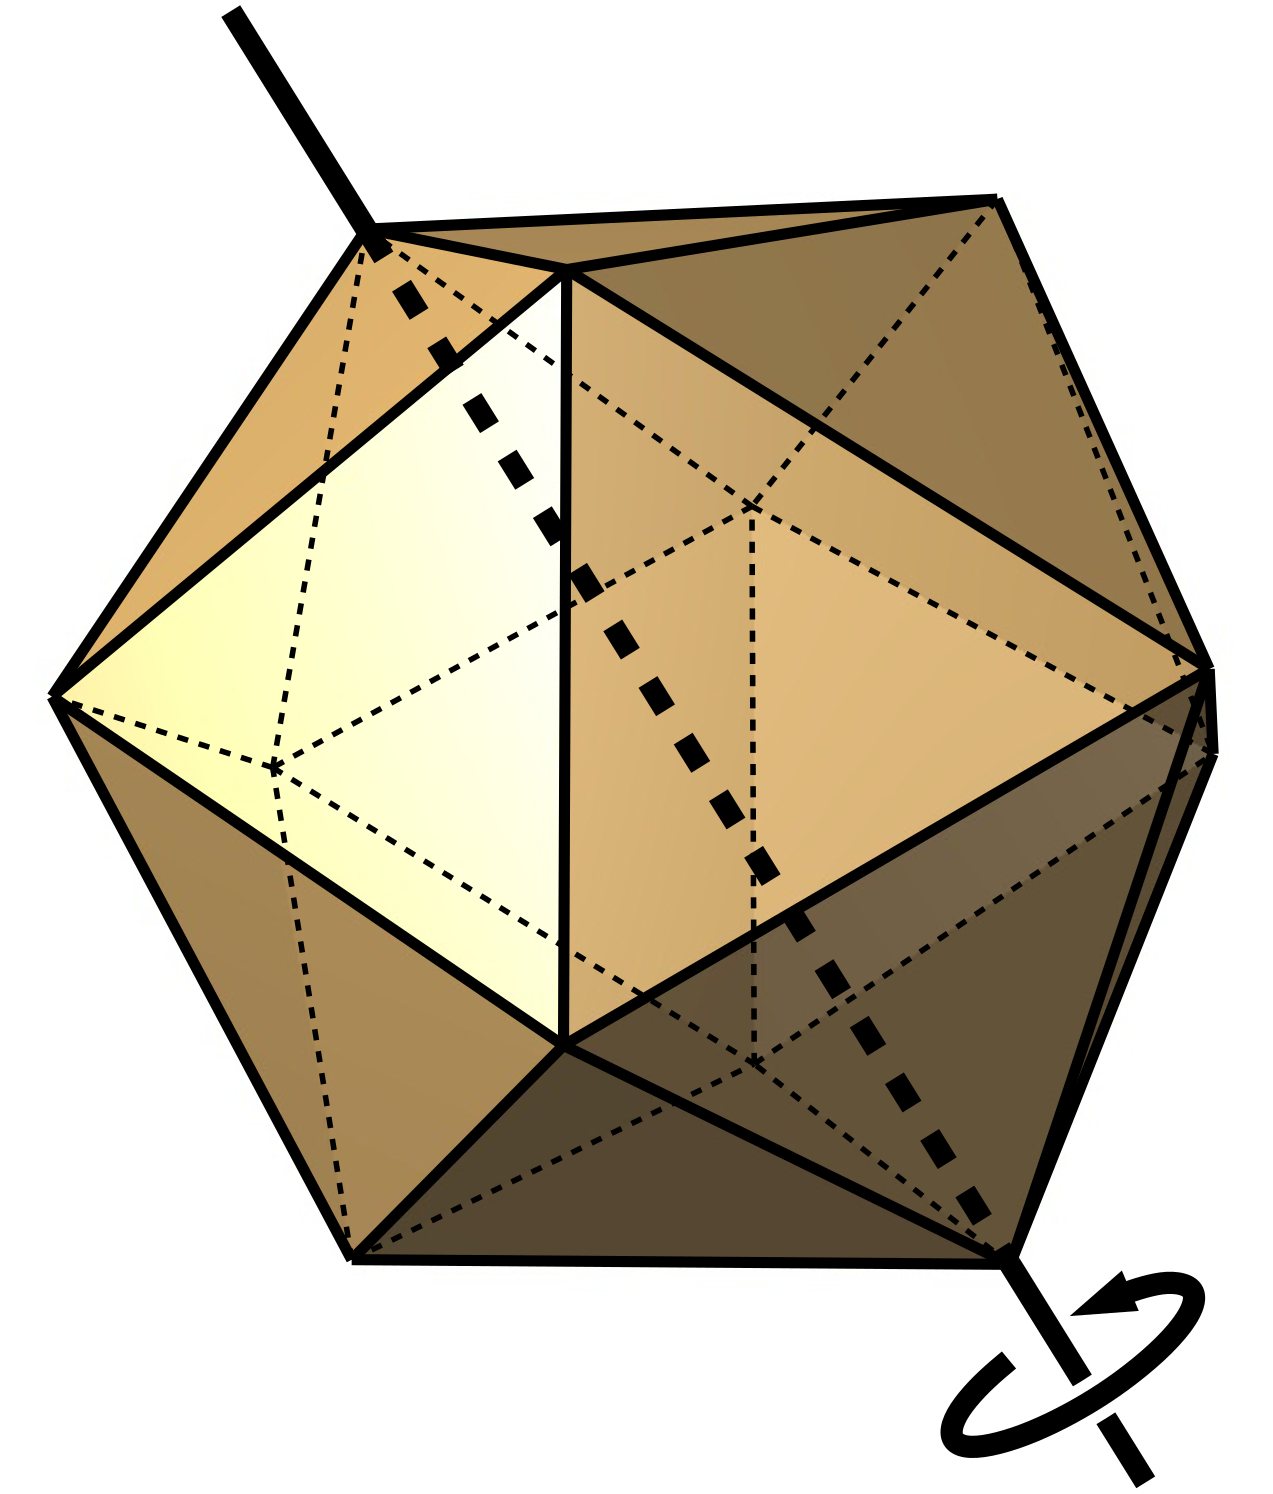 <?xml version="1.0"?>
<!DOCTYPE ipe SYSTEM "ipe.dtd">
<ipe version="70107" creator="Ipe 7.1.8">
<info created="D:20130415114834" modified="D:20160304171410"/>
<bitmap id="1" width="611" height="553" length="33965" ColorSpace="DeviceRGB" Filter="DCTDecode" BitsPerComponent="8" encoding="base64">
/9j/4AAQSkZJRgABAQEAYABgAAD/2wBDAAIBAQIBAQICAgICAgICAwUDAwMDAwYEBAMFBwYH
BwcGBwcICQsJCAgKCAcHCg0KCgsMDAwMBwkODw0MDgsMDAz/2wBDAQICAgMDAwYDAwYMCAcI
DAwMDAwMDAwMDAwMDAwMDAwMDAwMDAwMDAwMDAwMDAwMDAwMDAwMDAwMDAwMDAwMDAz/wAAR
CAIpAmMDASIAAhEBAxEB/8QAHwAAAQUBAQEBAQEAAAAAAAAAAAECAwQFBgcICQoL/8QAtRAA
AgEDAwIEAwUFBAQAAAF9AQIDAAQRBRIhMUEGE1FhByJxFDKBkaEII0KxwRVS0fAkM2JyggkK
FhcYGRolJicoKSo0NTY3ODk6Q0RFRkdISUpTVFVWV1hZWmNkZWZnaGlqc3R1dnd4eXqDhIWG
h4iJipKTlJWWl5iZmqKjpKWmp6ipqrKztLW2t7i5usLDxMXGx8jJytLT1NXW19jZ2uHi4+Tl
5ufo6erx8vP09fb3+Pn6/8QAHwEAAwEBAQEBAQEBAQAAAAAAAAECAwQFBgcICQoL/8QAtREA
AgECBAQDBAcFBAQAAQJ3AAECAxEEBSExBhJBUQdhcRMiMoEIFEKRobHBCSMzUvAVYnLRChYk
NOEl8RcYGRomJygpKjU2Nzg5OkNERUZHSElKU1RVVldYWVpjZGVmZ2hpanN0dXZ3eHl6goOE
hYaHiImKkpOUlZaXmJmaoqOkpaanqKmqsrO0tba3uLm6wsPExcbHyMnK0tPU1dbX2Nna4uPk
5ebn6Onq8vP09fb3+Pn6/9oADAMBAAIRAxEAPwD9/KKKKACiiigAooooAKKKKACiiigAoooo
AKKKKACiiigAooooAKKKKACiiigAooooAKKKKACiiigAooooAKKKKACiiigAooooAKKKKACi
iigAooooAKKKKACiiigAooooAKKKKACiiigAooooAKKKKACiiigAooooAKKKKACiiigAoooo
AKKKKACiiigAooooAKKKKACiiigAooooAKKKKACiiigAooooAKKKKACiiigAooooAKKKKACi
iigAooooAKKKKACiiigAooooAKKKKACiiorzULfTojJcTw28YGS0jhAPxNJsaRLRWHffFDwz
pYJuvEWhWwGCfNv4k65x1bvg/lWHc/tOfDazYLL8QfBEbEAgNrlqDg9D9/p71lLEUo/FJL5o
uNKb2i/uO4orzO7/AGy/hTZSOj/EDwsxTk+XfpIOmeCpIP4VjXH/AAUG+DdtIUbxzp5I/uW9
w4/MRkVjLMMLH4qsV/28v8zRYSu9oP7mey0V4Jdf8FNPgva3DxjxXNKFXO9NKuyrH0H7vr+l
Y+of8FXPhHZsRHd6/dgIWzFprAZ/u/OV5P5e9YyzjAretH70aLL8S/8Al2/uZ9J0V8q3f/BY
D4YW0zImk+NrhVOA8djbBW9xunB/Mdqx9Q/4LJeCo1P2Xwp4omIHHmtBECc9OHbtj/PNYyz/
AC9b1V+Josqxb+wz7Cor4mu/+Cz+kpG5g8A6jI4PyiTVEQHnuRGccfWsa/8A+C0l3Iii1+HV
vCwJyZdcaUHjjgQLjn/PesZcTZav+Xn4S/yNFk2Mf2PxX+Z95UV+eN9/wWV8XySsbbwh4bhj
I+USzTyEfUgrn8hWbqn/AAWI+I1zCq2mgeDbViCGdoLiQ5zwR++AH45rGXFeXraTfyZosjxb
6L7z9IKK/Me+/wCCtXxYuwwjXwta7hgeVp7nb7jdI361i3f/AAVC+M1yhCeIbC3JXbmPSrYn
PPzfMh5/TjpWMuMMCtlJ/Jf5lxyDFPt9/wDwD9UqK/JO8/4KIfGi+naV/HN2rMuwiOytY1x9
FiAB98ZrLv8A9t/4u6i6tJ4/8QKVBA8qYRDrnooGaxlxnhOkJfh/maLh2v1kvx/yP2Aor8ZN
V/ag+Jet5F18QPGUqk52f2xcKnUn7oYDv6Vl3nxp8aajG6XHi7xPOkilGWTVJ3DKeoOW5HtW
MuNaXSk/vRouHKnWa+4/a+ql74h0/TXdbm+s7dkxuEkyoVz0zk8da/EHUvEGpazN5l5qF7dy
E53TTtI2c5zkn15qlsPtWMuNv5aP/k3/AADRcOPrU/D/AIJ+21/8WfCulymO68TeH7aQAErL
qMKHnOOC3fB/KsrUf2kvh3pMBlufHng2BAM5bWbYZ69Bv56HgdcGvxe2H2o2H2rKXGtXpSX3
v/I0XDkOs39x+wmo/tufCTS2cS/EDw25Tr5N0JgeCeNmc9O3t6isi9/4KJfBiwjLyeOrFgP+
edncynv2WMnt/L1FfkZcXkFq4WWeGJiM4dwpx681Tm8VWEO8eeHZM8KpOfocY/XFZPjHGP4a
cfx/zKXD9BfFJ/h/kfrLd/8ABUP4L2yEp4lvLghiuI9Jugcc/N80Y4/XnpWRqX/BWn4SWMrL
FL4kvVUDDQ6dgN9N7qePcV+Us/juBUBigmds9GIUY/DNUrnx5cFwYoIUXHRyWOfwxUPirMZb
Rivk/wDMpZJhV1b+f/AP1Qv/APgsT8MrZXEGi+Nbl1JC4s7ZFbB4OTPkA9emfUCsjVP+Czfg
2J5BZeEfE1woPyGeSCEsMjk4ZsHGT35AHfI/LmbxbqE28efsV88KoGPYHGf1zVK41C4ukCyz
zSqDnDuWGfXmofEeZP7SXyGsowi6N/M/TTU/+C2+kWUZEfgOcznkJNraRAjPXPlE9M9uv51z
epf8F1CpkFv4Ds0K5wG1Z5M8+ohUH+VfnVRUvPswe9X8I/5FLLMIvsfi/wDM+89W/wCC6/iZ
2JsPA+hRjB4nuJXOe33SP8+lS/Dn/gtp4w134l6NFr3h7wnp3hWa9ji1GS3iuGuoYGIV3VjL
tyuS33OQAPevgu2tzcSAAHaOp9K00QRqFUAAVm89xyaftG/uKWWYZr4D+ga3uI7uCOWJ0lil
UOjoQyuCMggjqCKfXzP/AMEqv2gh8av2YrPS7y5E2t+CmXSrkEku0AGbaQ+xjBTPcwsa+mK/
SsJiY16Ma0NpK/8AXofIV6TpVHTl0CiiiugyCiiigAooooAKKKKACiiigAooooAKKKKACiii
gAooooAKKKKACiiigAooooAKKKKACiiigAooooAKKKKACiiigAooooAK83/aY+Nq/BzwRm0d
f7b1PMVkuA3l4xulIPUKD3BySB0zXc+KvE9l4M8O3mq6jMtvZWMZklckDjsB6knAA7kgV8E/
FL4lXvxa8d3mtXxKmU7IIs5W3iB+VB9Acn1JJ718dxjxB/Z+G9lRf72e3kur/ReevQ+g4fyr
63W56i9yO/m+3+f/AAS54j/aP+KWsq4g8f6lZB84EenWIC57AiENx/vZ964fxF8VvjfcRFLf
4l6jPGDkYItpDz6ov9a0FXHJoZM8jivyFcQ5j1ryfq2/1PvXlWE6U0vkjzTxJ8VPjjFbGG58
XeOJ4iwbNtqszk4yB9xt2Pb6HsK4nV/jH49knf8AtDxZ4waVmJb7RqdyWJ5znc3Xk/ma9/wc
4xzSXFlDeReXNFHMmc7XUMM/Q1os+xD/AIjb+bJeWUV8KS+SPmK68U6rfNmfU9RmPPL3LseR
g9T3BIP1qhIWlcs7M7HqSck19Har8JvDusbjLpVsjHvDmIjj/ZIFc7qf7N2j3JZrW7vrVm6A
lZEH4EA/rVxzWnL4rkvAyXw2PEtg96Ng969M1P8AZm1SAE2moWVyB2kDRE/zH61zWp/B/wAS
aVkyaVcSqDjMOJc/guT+ldEMXSltIzlQmt0cxsHvRsHvU91p89jLsnikhf8AuupU/kaj2H2r
dMysM2D3o2D3p+w+1Gw+1FwsM2D3o2D3p+w+1Gw+1FwsM2D3o2D3p+w+1JsPpRcLDdg96Ng9
6bcXUVpt86WKLd03uFz+dU5vFGnwSFGuUJH90Fh+YGKaTeyE2upe2D3o2D3rDm8e2yxkxwzu
46BsKD+OT/Kqlx4/mbb5NvEmOu9i+fyxVqlJ9CXOJ0+we9Gwe9cVN4t1CbePP2K+eFUDHsDj
P65qlcahcXSBZZ5pVBzh3LDPrzWioPqyJVUuh3lxeW9q4WWeKJiM4dwpx681Tm8VafDvHnl2
TPCqTn6HGP1xXFUVSoLqzN1n0R09z49t40BigndiejkKMfUZqlcePp2cGKCFFxyHJY5+oxWI
wyPcUyrVKPYFUbNKbxbqE28efsV88KoGPYHGf1zVK41C4ukCyzzSqDnDuWGfXmoqK0hFLZES
bCiiitCApGGRilooAjopXGDn1pKCn3ClRDIwVQSTSVo2VobdSWwXb9PaplKwRjcfbwC3jCgk
9yfWpKKKxbLasfQv/BMv9oV/gL+1DpUVzOsWh+K8aPqG84RC5/cy/VZdoyeiu/rX7B1/PuCR
yCVI6EcEV+0H7AX7RX/DS37M2h6zcyrLrmmj+ytX6Am6hVQZCAAB5iFJMAYHmEDpX3HCeOup
YWT21X6r9fvPm88w2qrr0f6HtFFFFfaHzwUUUUAFFFFABRRRQAUUUUAFFFFABRRRQAUUUUAF
FFFABRRRQAUUUUAFFFFABRRRQAUUUUAFFFFABRRRQAUUUUAFFFeW/tV/G/8A4VH4G+z2MwTX
dXBitcDLQJ/HL7Yzgf7RHBANcmPx1LCYeeJrO0Yq/wDwF5vZHRhcNPEVY0aa1Z47+2l8cz4t
8QHwrps2dN0qXN26ni4uBxt/3U5Hu2fQGvDbVepIqPmRiSSSeST1NWIRiMY71/OubZnVx+Jl
ia276dl0S9P+CfrOBwcMLRjRp7L8X1Y6iinquOT1rzDsS7iBO570hUj6U+igErkdPVccnrSr
H1IFFA2+iCiilAJNA0rDJ7aO8iaOWNJY24KuoZT+BrD1T4TeHdXDebpVqjMPvQgxH6/Ljmui
AA6UVUKko/C7Eyipbo841b9mnSboE2d5e2jnoG2yoPw4P61T8N/sXeJ/HniGLTPD01rqVxIN
xDK0QRRjLMcMFUZHJOOR3Ir6B+EXwZ1f4w66LawTyLOIj7TeSKTFAv8A7M2Oijr7DJH2H8L/
AIU6R8I/DbWGlROTId89xLhprhuxYgDgdABgD6kk/Y8OZPjcwlzyk40lu7b+S7vz2X4HzudZ
nhsGuSKvUfTt6/5b/mfif4u1GfwXqElnfWF3BdIAQsgCq49QwJyPcZrCuPH8zbfJt4kx13sX
z+WK+r/FPhDTfGemNZ6naQ3cB6bx8yH+8p6qfcV4H8UP2ZdQ8Mu91oYm1SwHJi4a4i/AAbh9
Bn271nh69OWktGaVac1rHY4CbxjqEshZZVjB/hVAQPzyapTanc3EZSS4nkRuqs5INQujRuys
pVlOCCMEH0pK71FLZHJJthTGGCafTXGRn0qiIsbRRRQWFFFFCBoKKKKDMKYwwfY0+kcZH0oG
mMooooTLaCiiitEzMKKKKAEIyMUypKktbTz5MsDsHX39qTZUddCTT7T/AJaOP93/ABq5SAAA
AAAClrFu5rFWQUUUUgkgr6x/4JD/ALRQ+FH7Qz+E7+d00jx2q20YZiUivUDGE47FwTHx1LLn
pkfJ1TadqlzoWp2t/ZTSW97YTJc28qMVeKRGDKwI5BBAIIrqwOKlh68a0ej/AA6/gc2IoqrT
dN9T+gKiuB/Ze+OFp+0X8BvDXi62kgabVLNPtscX3ba6UbZ48HkBZA2M9V2noRXfV+v06kZw
U4u6ep8HODjJxlugoooqyQooooAKKKKACiiigAooooAKKKKACiiigAooooAKKKKACiiigAoo
ooAKKKKACiiigAooooAKKKKACiiigDP8W+KLTwV4avtWv5PLtLCFppD1JAHQepJwAPU18D/F
T4j33xY8bXmsXztmVisEZORbxAkrGPpn8SSe9eqftm/HL/hMdf8A+EY02YNpmlSn7Wy4IuLg
cYz/AHU5H1J64GPC+nAr8W43z/63iPqdF+5B6+cv8lsvO5+i8N5V7Cl9YqL3pbeS/wCCHTgV
OgwoGOahUbmA9atKuOT1r4KR9QmCrjk9aWiipGlcKcq55PShVzyelOoG30QUjLn60tFA0hm0
5xTwMDApwT1oZSOnIpXE1cbXqPwC/Zrv/i3Iuo3rSWGgRvgzY/eXZB+ZYwe3UF+gPAyQQOq/
Z7/ZMl1p4Nb8UwyW9mrB4NPddr3HcNJ/dX/Z6nvgdfpeCCO1gSKJEjjjUKqqMKoHQAdhX3fD
fCMsTbE41Wh0XWXr2X4vy3Pk864iVK9DCu8ur6L07v8ABFLwx4X0/wAG6JBp2l2kNnZ2yhUj
jGPxJ6lj3JySeTWicmJsZzg02lYkQvjqAf5V+t06cKVLkgrJLRL9D4CcpSlzSd2z8zz1NRnq
akPU1Gepr8GP1dHC/FD4F6T8Rd9woFhqZHFzGuQ/++v8X16+/avn7x98LtX+HN55eoQAwOcR
3EeWik+h7H2ODX1u/wB41X1Gxg1O2e3uYYriCUYeORA6OPQg8Guqhi5w0eqMalCMvJnxdRXt
nxM/ZfVy954bYIcFmspX4PHSNj6+jH8R0rxnUdOuNIvJLa6gltriI4eORSrKfcGvVpVo1FeL
POqUpQepVIwSKKc46Gm1qCYUUUUAFFFFBMkFFFFBIxhg4pKc4yM+lNoLTCiiiqixSQUUUqIZ
GCqCSaokdbwG4kCggdyfStBYxEoUDgUWtuLeIDgsep9ae4yM+lYylc0irDaKKKk0CiiigAoo
ooIaPuP/AIIsftG/8I1421r4Z6lcKllrQOqaTvOAtyqqssQz/fjAYe8R7mv0lr8Dfh/8QNS+
E3xB0TxRo8gi1PQbyO8gJztZkYHa2OqsMqR3DEV+6Pwl+JVh8YvhjoPirTNwsdfsYr2JGILR
b1BKNjjcpyp91NfoXC2O9pQeHk9Y7ej/AMn+h8rnWG5KiqraX5nQ0UUV9UeIFFFFABRRRQAU
UUUAFFFFABRRRQAUUUUAFFFFABRRRQAUUUUAFFFFABRRRQAUUUUAFFFFABRRRQAV5Z+1R8ch
8JfBhtLGTGu6ujR2xB5t06NL9RnC/wC1zyARXoPjDxZZeBvDN7q+oyGKysIzJIQMk9goHckk
ADuSK+Cvij8R7/4reNLvWb87XuDtiiBytvED8sY4GQB3xycnvXxnGXEH1DDewov95PbyXV/o
vPXofRcPZV9are0qL3I/i+i/z/4Jz5YsSSSSeppKKcq55PSvw1s/Sh1upMgOOBVio4ByT6VJ
UNlJBTlXPJoVO5p1A2+iCiijk8UDSsFPVccnrQq4+tbHgjwNqfxE8QxaZpNs1zdSgsecJEo6
ux6Ko459SAMkgFRjKclCCu2TOcYxcpOyRm2NjPqd5FbW0MtxcTsEjiiQu8jHoABySfQV9Qfs
/wD7LMHgg2+s+IY4rrWFxJDbZDxWR4IJ7NID3GQD0yQGrqPgj8AdM+D+nGU7L7WZx++vGUfI
P7kf91fXu3fjAHf1+mcO8JxpWxONV5dI9F693+C9dvgs64ilVvQwztHq+r9Oy/Men3RS0idK
Wv0SB8kFDcxOMEkjpRSO22NzzwpreTXs3fsJ7o/NE9TUbfeNSHqajbqa/BT9YRG/3jTH609/
vGmP1poEMfpXPeOfhvpHxAsvL1G2DSoMRzp8ssf0P9DkV0L9Kjf7pqoSad0S0mrM+aPiR8CN
W8DtLcQI2o6YpJE0S5eMYz869u/IyOO2cVwdfaBAIIIBBrzX4j/s66b4saW70wppmoPyVA/c
Sn1Kj7p91/I16FHG7Kp95y1MNa7gfPNFafirwbqXgrUTa6layW8n8LHlJB6qw4IrMr0E01dH
K1bcKKKKaJaCiiiggKjIwSKkprjv6UFRY2iiihMpoKv2FoIlDsDvPr2qLT7TeRI2cKeB6+9X
qJy6IIR6sKKKKzKkiMjBIopzjoabQUmFFFFABRRRQKSEdd6FT3r9Ev8AgiV+0Qup+GNd+GGo
SyNdaU76xpZdsjyHZVmiHptkIcAdTM57V+d1dd+zv8ZLr9nj48+GfGVopf8Ase7Ek8Y486Bg
UmT6tGzAHsSDzXpZRjXhcTGr02fo9/8AM4cdh/bUXDr09T92qKqaBrtr4n0Ky1OxlW4stRgj
ubeVekkbqGVh9QQat1+sp31R8O0FFFFMQUUUUAFFFFABRRRQAUUUUAFFFFABRRRQAUUUUAFF
FFABRRRQAUUUUAFFFFABRRRQAUUV5P8AtafGv/hV/gZrCwuPK1zWAY4dp+e3i6PL7H+EHrk5
H3TXHmGOpYPDzxNZ+7FX9eyXm9kdGEw08RVjRp7v+r/I8c/bI+OI8deJh4d02UPpOjyZmdSC
tzcAEEjHVUyVHvu9q8SpSxYkkkk9TSqueTX87ZpmVXHYmeKrPWX4Lol6H61gsJDDUY0aey/F
9wVc8npTqKK8xs6iWAfKTjrUyrjk02FMIpPOafQVfoFFFKAScCgpIACegpyrt+tKBgV6l8Cf
2ar/AOJ8seoakJtP0FT9/wC7Ld+0YIPHqx49M841w2Gq4ioqVFXb/r7jnxOJpUKbq1nZI5z4
S/BjV/i7q4hsozBYxOBc3sinyoR3A/vPjoo9skDmvrr4afDHSPhZogsdKgKB8Gad8NNcMO7N
36nAGAM8CtLw94dsfCmkQ2Gm2sNnZ24wkUa4A9z6k9STyTyavL94V+pZDw/SwS9pP3qnft6f
57n51m2d1cY+WPuw7d/N/wBWQ+iiivrIM8KQ6PvTqah+b606uumyQpJCRGxHYH+VLTZjiFz/
ALJ/lW1R2pyfkxPdH5pHqajPU1My5+tQsCCeK/CEfrNiN/vGmP1p7/eNMfrQthIY/So3+6ak
foKjf7pprcSGVHUlR0dED6mf4j8OWPinT3tNQtorqCQYKuOR7g9Qfcc14r8SP2brvRA93obS
X9qMlrc8zx/7v98fr9a93f7xpr9K2pVpQejIqU4ytc+OXRo3KspVlOCCMEGkr6Z+IXwf0n4g
RPJLGLTUCPluol+b/gQ6MOB159CK8K8e/C3Vfh9Pm7iEto7bY7mLJjb0B/un2P4Zr1KOJjU8
mcNSjKJzdFFFdDOdoKDzx60UUCIzwcVNZ2puHBIwinn39qasLTSBVGSf0rSiiWBAqjAH60mz
WKuKAAAAAAKWiioLCiiigGhCMgimVJTHGDn1oJixKKKKCgooooAKjuk3wnGcrzUlFCZDR+of
/BGr9oUfEf4B3Xgu9mVtU8ES7YN0gLzWczM6HB5IR96egHljvX2LX4mfsK/tFt+y5+0vouvz
yyLot0x07V1U8NaykAsfXy2CSY7mPHev2xilSeJZI2V0cBlZTkMD0IPpX6bw5jvb4VQb96Gn
y6f5fI+OzfDeyruS2lr/AJjqKKK988sKKKKACiiigAooooAKKKKACiiigAooooAKKKKACiii
gAooooAKKKKACiiigAooooAy/G3jGx8AeFb3WNRk8qzsYzI+PvMegUerMSAB6kV8E/Er4gX3
xP8AGd7rOoSM0t058tM5WCMfdjX2A/M5J5JNem/tj/G8+O/FZ8PadMTpGjSETEdLm4GQT15V
R8o9yx5GK8WVc8mvxPjfiD65iPqtF/u6b++XV+i2XzfU/R+G8q+r0vb1F70vwX/B3fyBVzya
dRRXwbdz6UKVVLGhVLfSpIx84A7U9hpE4AAAHQUUUoBJpXL2AAnpT44yzBVBZmOAAMk1Y0nS
bnW9Rhs7KCW5urhgkcUalmc+gFfUHwG/ZitfAKwatrSx3mt8OkfDRWR7Y/vOP73Qdum49mAy
6tjKnJTWnV9F/XY8/MMypYSHNU3ey6v+u5yvwG/ZOe4lh1fxZAUiX54dNbq/o0voO+zqe/GV
P0RFEkESxxqqIgCqqjAUDoAPShD831p1fp+V5ZRwdPkpLV7vq/67H5vmGY1sXU56r9F0QUoO
CD6UlFe3BnnklFAOQKK64MmQq9RT6jqQHPNddNkhTZ/9Q/8Aun+VOps/+of/AHT/ACrWq/3U
vR/kB+atRkZ4IqQ9DUdfhR+sELg5zUb9amqJ1ySR2oTAik7Ux/umnyZGBTH+6apbk32GVHUl
R0dgfUY/3jTX6U5/vGmSdqaDsNqC5to7y3eGaOOWKQbXR1DKw9CD1FTnoajoTEtjyj4h/s3w
XhlutBdbeY/MbWRv3beyn+E+x49wK8e1TSbrRL6S2vIJbeeM4ZHXBFfWz9axvGHgjTfG+nfZ
9QgEgX7ki/LJGfUH/Irto4yUdJ6o56uGUtY6M+WqACSAASTXdeP/AIFan4RD3Nnu1KwXLFkU
+bEP9pfT3Hoc4rk9PtfLXewG5untXoxqRkrxZxOnJOzFtrcW6EZyx61LQwwSKKVzRIKKKKAC
iiigApGGQaWigl7kdFKwwTSUFJhRRRQAUUUUEyRXvYyQGA6cGv18/wCCV/7RD/Hf9l2wtL+5
Nxrvg9hpN4WyXeJR/o8hJ6kx4UnOS0bE9a/ImVPMjZfWvob/AIJaftGH4CftPWFle3Hk6F4x
26TehiFSOVm/cSknptkOCcjCyMa9zh/HfV8UuZ+7LR/o/v8AwPMzTDe2oO261R+wlFFFfqB8
YFFFFABRRRQAUUUUAFFFFABRRRQAUUUUAFFFFABRRRQAUUUUAFFFFABRRRQAV5H+1n8dv+FW
eEv7L0+QDXNZjZY2VsNaRdGl47nkL05yf4cH0fxx4ysvh/4UvtY1B9ltYxGQgEbpD2Rf9pjg
D3NfBXxE8d3vxL8ZXutagx867clY9xZYE/hRc9gOP1718TxpxB9Qw31ei/3k/wAF1fz2X39D
6Ph3KvrNb2tRe5H8X2/V/wDBMNV7mnUUV+Gtn6SFKqk89BSqueT0p1PYA6cCnwjL5x0plTWy
EgntSbGh4BJrb8D+AtU+IeuR6dpNq9zO/LN0jhXuzt0UfXr0GSQK2fhF8FdV+LeqBbVDb6bC
4W5vXX5I+5Vf7z4P3R6jOAc19afDr4c6V8MtCXT9Kg8tOskr4Ms7f3nYAZPP0HYCvWyzKKmL
fNLSHfv6f5njZtndPCLkhrPt29f8jG+DPwL0v4RabujC3erTqBPeOo3dson91M9up79BjuKK
K/Q8Jh6dCCp0lZI/PcRiKlabqVXdsUHBFPqOpAcgGvRgznkFFFFdUGSPQ/L9KWmxnqKdXXBi
ewU9T8oplPQ8EV102QLTLpgttITnAUngZPSn0y6YJbSEkABSSTwBxWlZ/uZ+j/IcVqfmsehq
OpG6Goz0Nfhp+rkdMPU0+oyc80AMkAJOahlBAqZvvGmSdaExW2IT0NR1LIuASO9RVaYnsxjH
5jTJO1PPU0yTtQgW409DUdSMflNR0wvoMf7xpr/dNOf7xp8Fubh9vIUdTSbDqLYWvmtvYfIO
nua5Lx58C9M8VtLc2mNOv35LIP3Uh9WX1PqP1ruwoRAAMADAplRGrKL5ouwOCasz5d8XeDdR
8GX4t9Qt2iZvuOOUkHqp7/zrJr6u1jSLXXLNre8t4rmB+qSLuH/668i8f/s8TWCyXWhu9xEO
TaucyKP9k/xfQ8/WvSo42MtJ6M5alBrWJ5dRTp4JLaZ45UeOSMlWVgQykdiD0NNruuc4UUUU
AFFFFApIa44z6U2pDzx61GeOPSgIsKKKKBhRRRQDQVUuAYLgOpKn7wI4INW6iu03REgcrzTi
9TM/av8AYO/aIT9pj9mjQNemnWbWbSP+ztXGcst1EAGZvQyLsk+kgr2Kvyo/4I5ftGp8LPj3
c+DtRnMeleOkSGDc3yRXse4xfTerOnGMsY89Bj9V6/Vclx31rCxm37y0fqv89z4nMcN7Gu4r
Z6oKKKK9Y4QooooAKKKKACiiigAooooAKKKKACiiigAooooAKKKKACiiigAooryH9rX46N8M
fCy6VpkwTW9XQgMp+a1h6GT2Y9FP1PauHMswpYLDyxNd+7H8eyXmzpwmFqYmrGjTWr/q54/+
2F8bk+IfilNC06XfpGiStvdTlbm4GVLD1VRlQe+WPIIrxmiiv50zPMauOxM8VW3k/uXRL0P1
rB4SGGoxo09l+PmFOVc8npQq55PSnVw7HUFFFOhhe4mSONGkkkIVVUZZiegA7mkCQ2vXvgH+
zPefEVIdT1bzbDQz8ykcTXnPRc/dX1Y9e2ckjpvgF+ycWNtrPiuDAIEkGmuMH1BmH67Pwbut
fQ6IsaBVUKqjAAGABXv5Zk/tGqldWXbv6+R8vm2fqnejhXd9X29O78/6VbRNEtPDmlQWNhbx
WtpbLsjijXCqP8SeSepJzVtD831pKUHBB9K+zpJRSilZI+IlJttyd2PooorsgyQp6H5fpTKd
GeorqgxS2HUUUV1QZAqH5hT6jBxzUldcGAU5D831ptKDgg11QZmPqHUiy6dcFQWYRtgDOScH
0qaq2syLFo927iNlWFyQ4JUjaeuM8VpiH+4n6P8AIumryS8z823+6aYehp7/AHTUbH5TX4gf
qlxlR1ITgE1HQMYeppj9aeepqN/vGgSGueAKjYAgnoafJ2pj/dNNB0IWBBPFMfrUxGeCKhkH
ORyBTTBbjH+6aZT3Py/WmgEkAAkmqJvoNSNppQq4yavxQiBAo5x39aLO2ECZIG9uv+FPY/Ma
xnK5SQjHCmo6e/3TTKkY1+optOc/N9KbQwOZ8c/DDS/HcbNcReTdgYS5j4cfXsw9j+GK8W8d
fCzVPAsrPNGbmyz8tzGCU+jD+E/Xj3NfRdNniWaFkdVdGGCrDII9K6qOKnTdt0ZVKKl6nyjR
Xsvjv4AWuqeZc6Oy2c+CTbn/AFUh9v7p/T6V5LrOh3nh6/a1vreW2nTkq4xkeoPQj3HFepSr
xqfCcc6co7lSiiitiApjjnPrT6RhkGglaMZRRRQUFFFFABQRkEEZBoooJkiPRNavPCXiCz1L
T7iS01DTbhLq2nThoZEYMjj3BAP4V+6P7M/xstP2iPgZ4c8X2hiB1a0VrmJG3C3uF+WWM/7r
hh9MHvX4U3seCGA68GvvD/giT+0S2k+Ktd+GV/MBbasravpQZgNs6KFnjGeSWjCuAOghc9zX
0/DGO9liPZSek9Pn0/yPGznDe0o+0W8fy6n6Q0UUV+inyQUUUUAFFFFABRRRQAUUUUAFFFFA
BRRRQAUUUUAFFFFABRRRQBkeO/Gtj8PPCl7rGoyCO2soy5Gfmkb+FF9WY4A+tfBnxA8c33xH
8XXusag5a4vHLBc5WJP4UX2A4r0n9r343r8R/Fa6Nps6S6Lo78SIcrcz4wz57hclRjr8x5BF
eOV+H8bcQfXcT9Vov93Tf3y6v0Wy+b6n6Rw5lX1al7aovfl+C7fPdhTlXPJ6UKueTTq+I2Pp
Qoorc8AfDzVfiX4gi07SrdppHI8yQjEduueXc9gPzPQAnAojFt2RMpRjFyk7JGbouiXniPVY
LGwtpbu7uW2RxRruZz/gByT0ABNfUvwG/Zjs/h0sOqawIr7XPvIB80Nn/u/3n/2j07ep6T4N
/A/SvhBpQECLdapMm24vXUB36Eqv91MgcDrgE5wK7Wvo8vyxQtUq6vt2Pis3z6Va9HDu0er6
v/Jfn+Aq9RT6Yn3hT6+jps+ZCiiiuuDJkSKcgUUiHgj0pa6YMkKVThhSUV1QYMkooorrgzMK
epyoplOQ9RXVBgOooorrgyHuSKcgVV10kaHekOIyIH+Y9F+U81ZQ8EelU/Ej+X4d1BsK222k
OCMg/KavEP8AcT9H+RdFfvI+qPzffpUb/dNPk7Ux+lfiZ+psYehqOnv900wnAJoBkdMY/Maf
TD1NA76jHPIFMc/L9ae/WmP0psnsMqOpD0NSWmnSXfIG1B/Een4etD6DtuVJVzwOKsW1g0Pz
SoyOOisMHGM5rTttMitiGI3uO57fSutTT4NR0m2SeJZAIlxngjgdD1FROp2GonDUw9TXQat4
Lkt0aS1cyoozsb7/AOGOvf0/GufdGjdlZSrKcEEYIPpUJjaGv0plOk7U2mxDG+8aQ9DSnqaa
33TT6gMpH6UtNk7UPcBtZvifwrYeLbEW9/bpOgyVPRoz6gjkVpU1+tVFtSugavueHePPghf+
Gme408SahZDngZljHuB1+o/IVwxBBIIIIr6orj/HXwf03xe7zxgWN8R/rY1G2Q/7S9/qOa76
ON+zP7zmqYfrE8HorX8V+CNS8GXRjvYGWMnCTKCYpPofX2PNZFejGSaujjnFrcYwwTSU5xxn
0ptMEwooooGFFFFAmhsyeZEy85NaHwv+Imo/CT4i6J4n0mTy9R0K8ivYMnCsUYHa3qrDKkdw
SKo1Tuk2THuG5q6c3FprdGckmrM/ff4XfEPT/i18ONC8T6U+/T9esYr6EFgzIJEDbGxwGUkq
w7EEdq3a+DP+CJn7RY1rwdrXwz1C4LXOis2q6SrHrbyMBNGvPAWVg+AOszHtX3nX65l2MWJw
8ay67+vU+FxeHdGrKn2/IKKKK7TmCiiigAooooAKKKKACiiigAooooAKKKKACiiigArxz9r/
AONg+Hvg86LYSgaxrUbISrYa2gPDP7FuVH/Aj2r0n4heOrL4beDr7Wr9iLeyj3BAcNK54VB7
sSB+OelfBvj3xvf/ABG8WXus6i4e6vH3ED7sajhUX0AGAK+H424g+pYb6rRf7yovuj1fq9l8
30PpeHMq+sVvb1F7kfxfb5bsx6cq55NCrnk06vxB6H6QFFFetfAX9ma6+IbRarrKzWWiDDRr
92W9/wB30TH8Xft6iqdOU5csUYYjE06EHUquyRzfwc+B2q/F7U8wAWumQMBcXbj5V9VUfxNj
t0HcjjP1r8Pvh5pPw10NdP0m1WCIYMkh+aWdv7zt3P6DoABxWhpGj2ugabDZ2UEVta26hI44
xhVAq2h+b619FgsHGkrvV9/8j4TM83qYqXKtILZf5/1oOooor1YM8V7ig4Ip9R1IDkCuuDEF
FFFdUGKQ5Dz9adTAcEGn11QZAUUUV1QYD1OVFLTUPUU6uqDIYUqHDfWkorqgxElFAOeaK64M
mSFQ4b61U8TMV8N6gQASLaQ8jI+4atVT8WyrD4U1N2OES0lYn0Gw1eIf7ifo/wAi6C/eR9Uf
nDIegqOQ9BUj9ajkPQV+LH6kMc/L9aY3Q09zwBUb/dNADKjqQnAJogtpLlsRoWI/IU7gQP8A
eNOhs5LtgEUkDqTwBWna6GsThpWDkH7o+7/9erZAXAAAAGABUuQ0ijb6RHAqlwJHPXP3RVhz
8v1p7nkCmP0FQ2MYehrqtOP/ABLrf/rkv8hXKN9011em/wDIOt/+ua/yFTIcSaqupaNbasmJ
owWAwHHDL17/AI9OlWqCcAmlEo43W/B89k5e3DXEXsPnXnpjv9R79Kxa9Iqlqnh611bJlj2y
H/lonDdvz6d6akS4nAUjn5frWrrPhO50ksyqZ4AM+Yo6cc5HbGOvSsmQ9BV9RNDaa55Ap1Mc
/N9Ka3EJTH+8afTD1NKL1ASmMfmNPqMnPNNbgQ6hp0Gq2j29zDHPDIMMjruBry7x18Bmh33O
iM0i5JNq7cgf7LHr9D+der0wnJJrWlWlCV4sidOMlZnzDd2ktlcPDPHJDLGdrI6lWU+hBqCv
orxd4B03xnblbuELMPuzxgLIv49x7HivHvG/wo1Pwc7S7DeWf/PaJSdn+8P4f5e9epRxUZ6P
RnHOhKPmjlqKKK6TIKKKKACobyMvGCBkrU1IQGBBGQaEyGjsP2Xvjjd/s4/Hnw14wtd7x6Vd
j7XEvJuLZwUnj54yY2bBPRtp6iv3P0PW7TxNolnqWn3EV3YahAlzbTxnKTRuoZHU9wVII+tf
z5OpRip6iv1V/wCCOH7Ra/Ez4BT+C7+d31jwRJsh3c+ZYyEtEc+qNvTGMBRH15x9jwrjuWpL
DSektV69fvX5Hg53huaCrLpo/T+vzPsKiiivuz5gKKKKACiiigAooooAKKKKACiiigAooooA
KKK8a/a++OJ+HvhX+w9NmK6xrEZVnRsNaQ9C3szcqO45PYVw5lmFLA4aeJrPSP4vol5s6sHh
J4mtGjT3f4efyPH/ANrr42L8SfGI0mwkD6PokjIrqeLmboz+4HKr+J6NXkSrnk0KueTTq/nT
Mswq43EzxNZ+9J/d2S8ktD9awmFhhqMaNPZf1f5hSojSuqqpZmOAAMkn0q1oehXniXVYLGwt
pbu7uW2xxRjLMf6AdyeAOTX1H8Cv2bbL4bxR6jqqw3+uNhlbG6Oz9kz1bP8AF+AxyTy0qMqj
sjHH5hSwsOaer6Lq/wCu5yvwD/ZUj8qDWfFMIcuN8GnMOACOGl9++zt37gfQFNQ9RTq9zD0o
01aJ8DjcdVxU+eo/RdEFKDgg+lJRXdBnGSUUinKilrpgyZBT0PGPSmU5Dz9a64MkdRRRXVBg
wqRTkCo6ch6iumDMx1FFFdUGAqnBFPqOpAcgGuqDJkFFFFdUGSPQ5H0paah5+tOrrgwYVm+N
xLJ4H1lYAjTmxnEYflS3ltjPtmtKs3xkok8HauhZED2Uw3OMqP3bcnkcfiPrV4h/uJ+j/IrD
/wAWPqvzPzmb7xpjn5vpTz1NMILPgAkngAd6/GT9RRHJ2pFiad1RFLMxwBWha6G0w3ykxr2A
6n/Cr8NtHbIRGgUH8zSchqJm2uhdGmb/AICP6mrscawoERQqr0FSk4BPpUdQ2NIYepqNj8xp
9MPU0Ahjn5vpUcnansfmNMfrQDGP0rqdJkWXTICpyAgH4gYP61ysh6Cul8Pf8geH/gX/AKEa
mQ1uXaRzwBS0xjkml0KEooooSBhWTrHhW11bc+3yZjk704yeeo6Hk/X3rVc4GPWmU2wZwWq+
HLvSMtLHujH/AC0T5l7fl1xzis1j8xr0+sTW/BNvqCl7YJbTDngfI3HTHb6j34NVFkWOKqOr
+raHdaMxE8TKpOA45Ruvf8Oh5qhVREBOATUdPb7pplEQAnAJ9Kjp7H5TTKaAKjdQ4ZWAZW4I
PINSE45qOhbgcF45+B1nrQe40spZXRyTGc+VIf8A2X8OPavKdd8P3nhq/a2voHglXkA8hh6g
9CPpX0nVDXdAs/Elm1te28dxCeQGHKn1B6g+4rso4uUdJaowqUE9VofN1Fd543+CN3opafSz
LfWwyTHgebH+X3vwGfauEZSjFWBVlOCDwRXpU6kZq8WckoOLsxKKKKsiSK17Hhwwz83WvXv2
Cf2hF/Zs/ad8Pa9dztBot1IdO1bn5RbTfKXb2jbZJxz+7x3ryeePzIiB17VSrow9eVKpGpDe
LuY1aanBwlsz+haKVJ4lkjZXRwGVlOQwPQg+lOr5y/4JdftEf8L7/Za0yC8n87XfCRGj3245
d1QZgkPfDRbRnuyPX0bX67hcRGvSjVhs1c+DrUnTm6ct0FFFFbmQUUUUAFFFFABRRRQAUUUU
AFFFFAGJ8RfH1h8M/CF5rGoyBYbVDsTIDTvj5Y19WJ/Lk9Aa+DvG/jG++IXiy91nUZN91fSF
yB92MdFRf9lRgD2Fei/tX/HA/FHxf/ZmnzFtC0dysZU5W6m5DS+4HKr14yf4sV5NX4dxrxD9
exP1ei/3cH976v5bL5vqfpXDuVfVqPtai9+X4Lt+r/4AVu/D74dar8TNeTT9LgMjnBllbiK3
XP3nPYe3U9gTW38GvgdqXxc1Ism6z0mBsT3jLkZ67EH8Tcj2A5PYH6x8D+BtM+Hvh+LTtLtl
t7dDuY9XlY9WY9STgfgAOgFfHUqLk7vY6czzeGGXJDWf5ev+Ri/CP4KaT8I9NK2qfadRmXFx
eSD5377V/urnsOuBnOK7GiivUpJRVkfE1q06s3Oo7tiqcMKfUdSA5APrXVBnMFFFFdMGA5D1
FOpinDCn10wYpbBSg4IPpSUV1wZBJRSKcqKWumDAKVThhSUV0wZDRJRQDkA0V1QYgp6Hgj0p
lKhw31rqgxND6KKK6oMgUHBBp9R09DlfpXVBgLWP8RFV/h/rocIUOn3Abfnbjym64IOPoRWy
FJ9hWV4/ZYfAWuOXhjC6fOS0oJjX923LAckeuO1bVot0Jvyf5FYdfvY+q/M/PO10WacbnHlL
/tDn8q0oLKKzQ+WgBPVupNWX6VG/SvxZs/UyN/umo2+6akfoKjfpQO4xjhTUZ6Gnufl+tRv9
00AhlR1Ix+U1GTjmgS6DCckmo2+8afTD1NADHPIFdL4e/wCQPD/wL/0I1zLn5vpXTeHv+QPD
/wAC/wDQjUyGty6xwDUdOc9BTaTZQUUUjnA+tNaIENJyc0lFFSlcT7BRRQTgZNaDGyqskbI6
qyuMEEZBHpXO634EivGMlmyW7nqhzsY56+34cdOldCSSc0lSpO+hLdzzXU9MuNLcJcRPEx6Z
5DfQ9D17VVr1KeCO5iMcqJIjdVYAg/ga5fWfh396Sxk9/Kc/XgH8hg/nWkWDico/SmVY1Cxm
06cxTxvE47MMZ5xkeo9xVenHYkRj8pplPfpTKEwCmE5JNPJwCajpgFcz41+Fum+MN0zKbW8P
/LeIDLf7w6N+h966akc8AVUJuLvFilFNWZ8++LfA2oeDbkpdRFoWOEnTJjf8ex9jzWNX0rcW
8d3A0U0aSxOMMjqGVh6EGvOvGnwLSRZLjRm2OOfsztlT/usen0P5ivQo4xPSehyVMO1rE8vq
lcR+XKR2PIrSvLKbTrl4biKSGaM4ZHUqw/A1TvY8oGA5Wu+LORo+jv8AglX+0XL8C/2odO0y
4mVNC8blNIvVckKkrN/o0o9xIdmTwFlf2I/YGv56Edo2DKSrKcgjgiv28/Ye/aET9pj9mzw/
4kkmjk1WOP7DqyqCPLu4gA/X+8Csg5PEgr7rhTHXjLCye2q/X/P5s+azzDWarLro/wBD1uii
ivsT58KKKKACiiigAooooAKKKKACvF/2wfjb/wAIL4WOgadMV1bWIyJWXIa2tzwTn+83KjuB
k8cV6V8TPiBZfDDwXe6zfHMdqn7uMfemkPCIPcnv2GT0FfCfjDxXf/ELxXd6pfO895fy7sDn
GThUUegGABXwnG/EP1PD/VKL/eVF90er9Xsvmz6bhvKvrFX29Re5H8X/AMDdmTXrHwP/AGa7
rxxJDqWtxy2eisokiUHbLd56Y7qhHO7vxjrkdL8Df2ZVtBFq/iaBJJSA8Fg4yqf7UoPU/wCz
0HfPQe6RYAwAAK/GqVG+sj6XM845L08O9er7egaTpdtodhDaWcEVta267I4o1Cqg9ABV5Dxj
0qAHIBqWI9PeuxHx8227sfRRRW0WQFPQ8fSmU5Dzj1roiyJbjqKKK6IMQVIDkA1HT1+6K6qb
Bi0UUV1QZmOQ9RTqYDgg0+umDAKKKK6YMmSHoeMelLTEOG+tPrqgyQooorqgwJAcgGikQ8Ee
lPVQRk812Uot7ENCAE9Kcq7ffNLRXo0oJENkgOQDWN8Ro5Jvh7ryRGQSvp1wqeWwV8mJsYJ6
HPetdD1FY/xJZU+HWvs7FEGnXBYggEDym5yQQPxFbYh/uJ+j/I0w38WPqvzPg+TtUcnapH61
G5+b6V+IH6oyOTtUcnapHPzfSo3PzfSgGRydqY/QU9zzUbnkCgGMc/L9aYxwpp0h6CmOfl+t
ADKjqRjhTUdAkMbqa6bw9/yB4f8AgX/oRrmK6bQD/wASaHHfd/6EaTY4lsnJJpKKKhIphTGO
TTnOB9aZVSYBRRRRFCXcKYzZPHSlduwptEn0BsKKKKaQJBRmjOOtMZifpTBsh1Kwg1W3MNxG
skZOcHIIPqCORXK6v8O5YcvZSecv/PNyA/bv0Pf0/GuvooTsSeWXUEltKY5UeOReqsCCPwNR
V6bq+iW2uQCO4j3bc7WBwyEjqD/TpwK5PWvh9c2W6S1b7TEMnb0kUc9u/GOnJJ6VSYWZzrn5
TTKknRonKOrK6nBBGCCO1R1QgprnkCnUxz830oASiihjgGgDH8U+DdP8X23l3kO51+5Kp2un
0P8AQ8V5R42+E9/4XDyxhr2yP/LWNfmT/eHb6jIr2uit6OIlT22MqlGM/U+WyCpIIwRX2P8A
8Eb/ANpN/hr8cbjwNqFzt0bxqP8AR1kchIb6NSUKjoDIuUPTJEfPAFeQfED4M2Guu1xYhbG7
bnCjEUh9x2PuPyNeZRJrPwr8XWF/GJbDUtMuY7u0nAyFkjcMjqehwwBr6HLMyVKtGtDddPLq
eVjcHz05U5dT9/aK4j9m/wCNFp+0L8DvDXjG0VI11uzWSaJckQTqSk0YzzhZFdQT1ABrt6/Y
adSM4qcXdPVH5/OLi3F7oKKKKskKKKKACiiigAoLBQSSAB1NFeX/ALRXivVNQsV8JeHM/wBp
6omb246JY2pyCSezPyAOuA2Oxrz80zKlgcNLE1to9O76Jep04TCyxFVUo6X69EurZ4f+0T8U
b749/EaPQ9CV7vS7CUx2iRci5kxhpiemOoBPAXnjca9B+CnwEs/hzBHe3yxXetOOZOqW2f4U
z3/2uv0HXW+F3wp034X6YY7RTPeSgefdOoDy+w/ur7D8cnmutr+fcZiquLxEsViHeUn93ZLy
WyPs6+KjTorC4bSC69X/AMOTocr9KkjPT2qKM/rUiHnHrWSZ480WUPBFSRn9KhjbpUinDCrM
JonopEOV+lLVwZkFKDgg0lFdEGKRJRSKcqKWumDICpFPyio6ch6iummwHUUUV1QZDQVIpyBU
dOQ9RXTBiHUUUV0wYmgqQHIBqOnqCBg110k3sQOAJ6ClCetKvQYFLXo0qSW5LkFOQ849abRX
fBkklFAORmiumDJkhQcEGsX4ozNb/DPxFIjKjJplywZhuAIibkjByPwNbNYnxRkdPhf4kZCF
ddLuSpOAAfJbHXj86vEP9xP0f5GmG/ix9V+Z8JscsajY/MaeT1JqMnua/Ez9UQxj8xqNj8xp
9R0AmMY/Majc/N9KeTnmmE8mgQxzzUch6U9j8xpjn5vpQDGOfl+tMboadIelMc/L9aAGV0nh
850eH/gX/oRrmycAmuj8Pf8AIHh/4F/6EamQ4l2iikc4GO5oXcpDWOTSUUUkrifYKGOBRTGO
T7VTY7iUUUUoolLqFFFNZs8DpVFNiM2T7UlFFTfsQlcKKKKaRaQUUhYD3NNLE0xORQ1rwxY6
5lpo9sp/5aR/K/b8DwMc5rkdY8B3mm5eEfa4h3QfOOnVfqe2enau8oppktnk9Mbqa9F1rwbZ
6zufZ5E7ZPmRjGTz1HQ8nPr71x+v+D7vQQ0jhZrcHHmp2yeMjqP5c9apMRk0jnilprnkCmA2
iiigCK5XzFIAyR0rL1bRrTXbRoLy3iuIm/hcZx7g9QfcVifFb47eGvg5ZCTWb9VuZFLRWkI8
y4m+ijoPdsD3r4/+OH7XviX4p3FxZWcr6HojEqLe3ciWdD/z1fqeOCowvPIPWvTwGW18Q7xV
l3f6dzixeMp0tHq+x+sv/BGb466JZ+PvG/wn03Wo9VNtAPEcMMYLixIeO3nQyD5SSXt8KDlS
rZGTX6B1+Gn/AAba669v/wAFAfEtqqu8Vz4Hu4zt5CMt7YvuPp0K/Uiv3Lr9jySm6eDhTbvb
qz8+zKaniJTStcKKKK9Y4QooooAKKKKACvm7xj+0TpXwg+PmoeD/ABjHDokuqFb7StWyfs2p
xSMwAkJyY5EKmMljtbZkbAVWvpGvnf8A4KSfs1j47/A2bU7CHf4h8IrJf2u0DdcQ7czQ+pJV
QwA6sgHevmuKsp+vYJpfFD3l+v4HpZXiI063LPaWj/Q9EhkVwrKwZWGQQcg+9TqcqK/Nj9mj
9uzxN8CGt9N1Ay+IfDKYT7JNKfOtEHH7lznAA/gPy8YG3Oa++/g98bPDfxy8MrqnhzUYryIB
fPhJC3Foxz8kqdVPB9jgkEjmvxGrh5U99j6PEYeUNd0dhGentUoOOahQ4P1qVTlRWRwyRPGa
mBzzVeM9Pap0PGPSrTOeSJozn8afUUbY/CpaqLMWgooorogxNDkPJFOpgOCDT66IMzClU4Ip
KK6qbAkooU5AorpgyZIKUHBBpKUKT7Cuqmm9iWx9OCE9eBSJ8uPan16FKl1ZLkAAHQUUUV6E
HbYkch6inUwHBBp9dMGTJBRRRXTBkj0PalpgODmn10wYNBXP/Fs4+FPif/sE3f8A6Jeugrnv
i5/ySnxP/wBgm6/9EvV4iX7mfo/yKw/8WPqvzPhhjhTUbHCmnueBUbngV+Ln6pcYx+U1GTwa
e54qNz8v1oAYTgE+lR09j8ppjHANAIjJzzTGPzGn1HQIa5+b6VHIegp7dTTHPzfSgLjHPymu
k8Pf8geH/gX/AKEa5tzwBXSeHv8AkDw/8C/9CNJoaLtMJyc05zgY7mmVMmUFFFDHAzVJWQIa
57U2iipWrE9QoopGbH1NWNsR27Cm0UVO5KVwoooJwKooCcdaazk9OBSEk9aSglsKKKKBJBRR
RQNRCiiigfKYes+ALLU8vCPskp7oPkPTqv0HbHXvXF674cu9An2zx5Q4xImSjZHTPrweD6V6
bc3cVlbvNNLHDFECzu7BVQDqST0FfP8A8b/27tF8MJPp3heGHX74ExvcSg/Yk4IOMHMnPphS
P4jXThsNVry5aSuY1qsKSvN2NHxX4w0vwNo8moaxf22nWcX3pZnCjPoO5PsMk18ufG39va+1
oy6f4Nik061BKtqEygzyjp8iHIQHrk5bkcKa4X4qjUvi5rL6pqWpTzX5GFD48lR6KgwEBOPu
jHHTNeaavotzolyYriNkIJCtg7X9we/UV9bgcjpU/ere8/wX+f8AWh4WJzKc/dp6L8f+AM1P
VLnWtQmu7y4murqdt8ksrl3kPqSeTWfqBEURlIJCDnHpVmqWuSD7GY+MynHTt6/nivfgtkjy
5M+1P+DcjUVg/wCCjW2SXY934Y1CMDOPMO6F8fkpP4V++Nfz5f8ABvjqv9mf8FNvDEBdUN/p
Wp2+CT8+LV5MD/v3n8K/oNr6rLH+5+Z4WN/ifIKKKK9E5AooooAKKKKACiiigD8oP+CiP7Oq
/s//ALQF49jB5Ph/xNu1HTgMBYiT++hAHQI54GOFZBzzXkXw++I+ufCvxLDq/h/UrrS7+HpJ
C2A4zyrKeGU91YEGv1X/AG6/2cB+0n8Bb/TrSNDr+kn7fpLkZLSqPmi9cSJlf94qT0xX5Fur
28jI6sjoSrKwwVI7GvybiTLPquKbivcnqv1Xy/Jo+4ynGe3oJPeOj/zP0J/Zg/4KJ6H8Vntd
F8Vi38PeIX+RLguFsb1sdmY/u3PPytkE4AYkha+moz+tfi4GB9jX0P8Asxf8FB/EXwRjttI1
yOXxJ4ai2oiPJi7skAAAic8FQBwjcdAGXmvkK2D60/uNMRglLWnp5H6QIecetTxt0rk/hb8W
vD/xl8Kw614c1KHUbKT5W25WSFu6Oh5Vh6Ee4yCDXUxntXEk1ozxqkHF2kidThhUyHI+lQA5
ANSxtn8aaZzSQ+iiitoskKehyv0plOQ849a6IMhodRRSgE9K64a6IVxUPUU8KT2pqrjnqakQ
5H0rvpUX9olsAoHuaWiivQppLRENBT1OQKZTkOD9a6oMgdRRRXRBgFPQ5GPSmUqnBrpgxND6
KKK6YMgKehyPpTKVTgiumEgH1z3xdz/wqjxPjAP9lXX/AKJauhrnvi7/AMko8T8Z/wCJTdf+
iWp4p/7PP0f5GlBfvY+q/M+FnPIFRueQKex+Y1Gx+Y1+On6kxjnkCo5D0FPY/Majc/N9KBMa
54AqNz8v1p7nmo5D0FADGPymmE45p7ngCo2PymgBlMbqaeTjmo6AGuea6Xw9/wAgeH/gX/oR
rmWOWNdJoJ/4k8I/3v8A0I0mxxLhOSTSUUVMUMKYxyfalduwptOT6A2FFFFNIaQE4GajyTSs
cn2pKT1JeoUUUjNj61SKBmx9aaST1pMk0UEN3CiiigaiFFBIHWmlyfagbY4kDqaaX9BTa5r4
m/F7w/8ACHRTfa7fx2qt/qoV+ee4PoiDk/XoO5FVCEpyUYq7ZEqiSu3ZHTFj615h8a/2rvDH
wcWa1e4Gq62i8WFswYo3pI3SP6H5sdq+dvjj+29r3xEeWx8PNceHtHbjcjgXdwM9WdfuD/ZQ
+oJIOK8OZixJJJJ5JPevo8DkDdp4h28l+rPJxGZ/Zpfed98Xf2jfFHxpuJF1O9MGnFgU0+2y
lumOhIzlz3yxPPTAwBwtRqcHNSV9PSpQpx5IKyPHnOUneTuwU4OaWe3ju4THLGksbdVdQyn8
DSU5D2rQlnK698NIpI3l09mjcDIhY5VunAJ5Hfrnk9q878S209jqbQTxPE8Qxhuh56j1GeMj
0r26SQRRsxBIUZNc5qNlDq0TR3MSTI5JIYdD6j0PJ5Fa02ZzPUf+CGh+zf8ABVr4VOEdw7aq
MKMkZ0i9GfoM5Ptmv6LK/nz/AOCQPw7kt/8Agpv8LrjSE+1PaXN5cT27rv8AIg+w3KvLnsFB
GC38W0ZJIU/0GV9PlLvRfr+iPEx6/eL0CiiivUOIKKKKACiiigAooooAK/Ln/gp1+zaPgp8b
zrunQGPQPGJe7jxysF0CPPj9gSwcZ/vkfwmv1GrzP9rn9n+1/aS+BmseHpIo21JEN3pUrEAw
3aKfLOT0DZKN/su3fFeLn2W/XMK4RXvLVevb57HoZZi/q9dSez0f9eR+N9KGI9xU+q6Xc6Hq
dzZXkEltd2crQTxSDa8TqSrKR2IIIqvX5E01oz7xM6j4VfGDxF8F/FEeseG9Tn028UbXC4aO
df7jofldfYjg8jBwa+/f2Xf+ChHhz41rbaVr5tvDfiZyI1jd8Wl6xz/qnY/KTj7jnOSACxr8
2qUMR3rCrQjPfcxr4eFVWkj9skPBFPjPavzm/ZS/4KOa18IVttE8Wm68QeG4wI4pchr2wUdA
rEjzEA/hY5AwAQBivvr4b/E7Qfi14Xt9a8O6nbapp1x0kib5o2wCUdTyjjIyrAEV51SlKD1P
n8Vg50tXqu50oOeaKRDxj0pamDOEKUdRSUV0QYpImVO5p1MViOnSnBgfY161CUbaGTTFpUOD
9aSiu2DJJKKAcjNFdEGAUUUV0QZDRIDkA0U1D2p1dMGIKKKK6IMB6nI+lLTFOD7Gn10wZDQU
UUV0wkIepyPcVz3xeOPhP4nP/UKuv/RLVvqcH2Nc/wDGAkfCbxP1/wCQVdf+iWoxUv8AZ6n+
F/kbYf8Aix9V+Z8LE9zUeaex+U0xjhTX5EfqCRGTnmmE5JPrT2OAajJwCfSgSGMck1G5+Y0+
oyc80ANc8imOeAKcxyxpjn5vpQFxjHCmmU6Q9BTGPymgBldJoH/IJh/4F/6Ea5uuj8PHOjwn
/e/9CNTIEy7QTgZopjHJ9hQ9EWhMk0UUURXUS7hTXbsKVmwMdzTKG+gN9AoooJwM00hpWEZs
D3pmSaUkk5NJRclu4UUUE4GTQhpWCms/YUjMT9Ka7rEjMzBVUZJJwAPWmJyFqpr3iCx8L6TP
f6ld29jZW67pJp3CIg9yffj3rxn43fty+Hfh0J7HQfL8RawmUPlsRa27f7Tj7+PRPQjcK+Sf
if8AGfxH8X9WN3rmoy3AU5it0+S3g6cIg4HQc9T3Jr2cFktat70/dj+P3HnYjMIU9I6s+gvj
d/wUCXbcad4IgLbl2/2rcJjB9Y4mHp3f/vnvXzN4i8Taj4u1eW/1S9utQvZzl5p5C7n2yegH
YDgVQByM0tfWYTA0cPG1NfPqeLWxNSq7zYqHHHrT6jp6nI966jAWnIe1NopgySikU5Garapr
Fvo8Ied9u7O1QMsxx0H+cUBcXWbkJahMjMh/Qf5FcR4g8eR2waGyKyyEEGX+FDnt/e/l061n
eNfGNxr920IPlWyYHlq2cn3P17ewrL0DQrvxRrtlplhC1zfajcR2ttECFMsjsFVcnAGWIHJx
W0I6GMnqfrf/AMG2P7MJh8PeM/jFrFq8l3qMo8P6JNOh3CKMB7qRSeoZzDGGHQwyLk5IH6pV
5v8Ash/s72H7KP7Nng/wBYfZ5B4d06OG6nhjCLd3RG6ebGB9+VnbnnBGc16RX2WEo+ypRh/V
z5+vU55uQUUUV0GIUUUUAFFFFABRRRQAUUUUAfm9/wAFaP2dF8AfE+z8c6bb+XpfiwmO92j5
Yr5Rkn28xBuwO8bnvXyJX7UftC/Bmx/aA+D2ueFL8BV1KA+RLuK+ROp3RSZHOFcKSO4yO9fj
N4o8NX3gzxJf6RqVvJa6hplw9tcROCGjkRirDn3FfmHFOXfV8T7aK92evo+v+Z9nkuM9rR9n
LeP5dP8AIoUUUV8xbseyFdb8Hfjh4m+A/ildX8M6lLYznAmiPzQXSjPySJ0YcnGeRnIIPNcl
RUSjdWYNJ6M/Tv8AZW/b/wDC/wC0D9n0nUNnh7xUyAG0mcCC8bnPkOTycDOxsNzxuAJr6Br8
RFcowZSVZTkEcEV9W/sp/wDBTLWvh1LBovjyS78QaGTtTUGYyX9mMfxE/wCuXOOp3Dnk8LXF
UwttYHj4rK7+9R+7/I/Q6isnwR470b4k+GrbWNB1K01XTLsZjuLdwyn1U91YdCpwQeCAa1qx
izxJRadmh6n5RS0iHilrtpvQyHByOvIpwORkVHTkPUV20qrW4nEkQ849adUdSA5ANd9OaexL
QUUUV0wZMkAOOakByM1HTkPaumDIHUUUV0QYBT1OR7imUqnB9jXTBiaH0UUV0wZAVgfF5v8A
i0vic5wf7Kuv/RLVv1zvxe/5JP4nzjH9lXX/AKKalipf7PUt/K/yNsP/ABY+q/M+F3PQUxzw
BTnOW+lMc/N9K/Jz9PYxzx9ajc/L9ae55+lRuegoAaxwpqMnAJ9Ke54AqNzhfrQAymE5Jp5O
AajoAa5+b6UxzwBTickmmOfm+lADWOFNdH4e/wCQPD/wL/0I1zbngD1rpPD5xo0J/wB7/wBC
NA4lxzgY7mmUpOTmkqN2N9goJwM0Zx1pjHJ9qpsGxMk0UUUJAkBOBmmEkmhmyfakobE3cKKK
Rmx9aEhpWFJwKYST1rD8efEjRPhnosmo67qVvp9tGM5c5d+cYVBlmPPRQa+Ufjh+35q/inzt
P8IRyaLYElTeuAbuZcEfL1EYOc5GW4GCOa7sHl9bEv8AdrTu9jlxGLp0vifyPov4xftKeFfg
pbuup3wuNS25TT7UiS4b0yM4Qe7Ee2elfHvxt/a28T/GeWW2MzaRopPy2Ns5Acf9NH4Ln24X
2rzC+v59UvJbm6mmubidi8ksrl3kY9SSeSfc1ECQc19bgsno4e0n70u7/RHh4jHVKui0RJRQ
DkZor1rnFcVTg+xp9R05DkY7ikDHUKcHNFFMCSiqt9qsOlwF5nCjGQv8TewHeuT1vxNPrGU/
1UBx+7BznHcnv/LpQK9jY1vxqlsGisyJZCCDJ/Chz29f5dOtcvfXrzvLcTM0jnLMe5ptUtcn
8u0CDGZD+g/yKaV2Q2ZLuZHZmOWY5Nfcf/BAn9lZ/j3+2rb+K721E3h/4YQrq07MAUN6+5LN
MddwdZJQext+vQH4cVc8npX7/wD/AAQp/Zjb9nz9hPR9V1DTo7LX/iFMfEF05CmZrZwFs1LD
+HyQJApPymduhLCvVy6h7Ssr7LU4sXU5ab8z7Mooor6o8QKKKKACiiigAooooAKKKKACiiig
Ar8/v+CuX7NDaRr9p8S9KgJtNSKWOsKijEUwGIpjjs6gIT0BRe7V+gNc38Xvhdpfxp+GuseF
9ZiElhrFu0LHaC0LdUlXP8SOFYe6ivMzfL1jMLKi9916rb/L0OzAYp4esqnTr6H4j0VufFH4
eaj8IviLrXhnVUKX2i3b2snBAk2n5XGf4WXDD1DCsIMD7GvxycJRk4yVmj7+Mk0muotFFFJS
7jCiiinbsB3HwM/aJ8V/s7+JhqXhrUWgWQj7TZzZktL0D+GSPIz3G4EMMnDDNfop+y7+3Z4U
/aPgjsJHTQPE4Hz6bczAic56wOceZ67cBhzwQM1+WdPguJLWdJYneKWJgyOpKspByCCOhBrC
pRUvJnNicJTrL3t+5+3aHkinV8Bfsmf8FO7/AMKPbaD8RXutV04kRw6woD3NqOg81QMyr6sP
n46OTX3b4V8V6b448P2uq6Re22o6deoJIbiBwyOD/IjoQeQeDg1nBOOjPm8Vg6lF+8tO5oUo
OCDSUV0QZyElKCR0pqHIx6UtdMJWFJDwwPsaWo6cGI9xXbTrdyB1KDg5pAQelFdsJENEgORm
imoe1OrpgxBRRRXRCQD1OR7ilpinB9qfXTCRDQVznxgOPhP4n7f8Sq5/9FNXR1znxi/5JL4n
/wCwVc/+imqcZL/Zqn+F/ka4b+LH1X5nwsTnmmE5JPrT2OFNRk4Br8tP09IYTkmo2OWNPJxz
UdADXPP0qNz0FPJySajY5Y0Bca54+tMY4BpznkD0pjngD1oAZTCckmnscA1HQIa55+ldHoJ/
4lEI9N3/AKEa5snJNdHoH/IJh/H/ANCNKQ0y5RRSO2OB1oWha0Eds8DpTaKKSXUSXUKa7dhS
u2OB1plNsTfQKKK8d+Ov7aXhj4PSTWFoy69rkY5tbeTEUJ/6aSAEA/7IyfXGc1tQw9SrLkpq
7JqVIU4803Y9b1PVLbRbCW6vLiC1toFLyTTOI441HUsx4A9zXzZ8cf8AgoNp+ifaNO8GQrqV
4vyHUZlItozzkop5cjsThe/zDr85/F79oXxT8a7931nUXFlu3R2FuTHaxY6YTPzEf3mJPvXE
19TgshhC08Q7vt0/4J4uJzOUvdpaLv1Nbxl461j4ha9Jqet6hc6ley9ZJWzgf3VA4VfYAAVm
1HTkbsa+gjFRSUVZHkybbux1FFFUAqN2NPqOnq2R70gFoBwc0VBf6lDpsJeZwoxkL/E3sB3p
gWgcjNY2s+MIrPMdttnlGPm6oPy6n/H8KyNY8TzakWjjJhgJPAOGYYxz/h796zKCWyS6vJb2
YyTSNI57k5x7D0HtUdFFBIVkatMJ7sgElY/l9s9/8+1ak8oghZzjCjPpmsIsWJJJJPU1dNdR
SZ6r+xF+zneftY/tVeCvAVogKa3qCm8duFitIlM1w56dIo3wO5wByRX9N1jZQ6ZZQ21vGkNv
bosccajCooGAB7ACvyl/4Nrf2W5beDxl8YNStNqXCjw7ojuoywBWW6kXPbIhQMPSQZ6iv1fr
6nKqHJS53vL8jxcdU5p8q6BRRRXqHEFFFFABRRRQAUUUUAFFFFABRRRQAUUUUAfDn/BXz9m5
tS0uw+JemQM0tiqafrAUceUWxDMfozbCfRkHavgKv3N8aeD9P+IHhLUtD1a3S603Vrd7W4iY
AhkYYOM9COoPYgGvxk/aA+DOo/AD4u614U1IM8mmTkQzbcC6gb5o5R/vIQcdjkdQa/N+Lcs9
lWWKgtJ7+v8AwfzufXZFjOem6MnrHb0/4BxwYj3FODA+xplFfHnvElFMDEe4pwYH2NAC0UUU
1IB0ThJVY5wpBr1b4B/tL+K/2c9fN3oF7mzmYNdafPl7W74x8y54b0ZSGGOuMg+T1rROXiVj
jLAGomkyklJOMldM/U79mr9svwp+0laLbWcp0vxDGm6bSrlgJCAOWibpIvXp8wxyoyM+uV+L
unajcaRfw3VpPNa3Vu4kimhcpJEwOQysOQQe4r7D/Zd/4KcT6cbTQviMGuLYfImuxqTLGAOB
NGo+f/fXnplWJLVEW0eHjMotedD7v8v6+8+4FODT6oaFr9j4o0i31DTLy11Cwu13w3FtKssU
q+qspII+lXkOR9K6ISPCatoxaKKK6YMzYZqRTkCo6chwcetdVObWwmh2SKkByAajpyHt613U
qqZDiOooorrhIQU9DkY7imUoODmuiDE0Prm/jHn/AIVL4nxjP9lXP/opq6Sub+MjbfhJ4nPH
/ILuR/5Capxkv9mqf4X+TNMN/Gh6r8z4Vc9BTHPGPWnOct9KY55+lfmR+nMY5wv1pjHCmnOe
QPSo3PQUANJxzUdPc4X60wnANADCckmmOefpTqYTkk0CGueAPWmE4Bpznn6Uxzx9aAGV0mgf
8gmH/gX/AKEa5uuj8Pn/AIk8JP8Atf8AoRoKiXScDNR5JpWOT7UlTuN6hQxwPegnAzWT4t8Z
6V4G0iTUdZ1G00yyi6y3EgRc+gz1J9ByapJt2SFKSSuzSrjvi58evDHwS01Z9e1BYp5QTDaQ
jzLmf/dQdB/tMQvvXzn8dv8AgojcamJdN8CwyWcJJV9UuYx5rjp+6jOQoPXc2Tz91TXzLrGs
3niHU572/uri9vLlt8s88hkkkPqWPJNfQYHIZz9/EPlXbr/wDy8RmcY+7S1ffoexfHL9uHxR
8VlmsNMJ8O6K5IMVu5+0Tr/00k4OMfwrgeua8Uoor6qhh6dGPJSVkeLVqzqPmm7j1OR70tMU
4PtT61RmgooopgPU5HvS1Gpwc1JnPSkgQUAkHNRXd5FYwmSZwiA4z1zXN6v4ml1ANHEDFCQQ
R1Z/r6fQe/WmJs1dX8WxWmUt9s0vHzdUH5dT/n2rm7m7lvZTJK7SOe5PT29hUdFBLYUUUUCC
iiigClrUxS3VBkFzz9B/kVU0fSLvxBq1rYWNtNeX19MlvbwQoXknkdgqoqjksSQAB1Jo1Wbz
rxsYIT5f8/jX2l/wQX/Zd/4X/wDtu2fiC/svtPh/4b2/9tXDOP3RuySlpGePvb90oHA/0c89
j1Yek5yUF1MatRRi5PoftH+xx+z1afsq/sweCfAFqkKv4d0yOK8eJiyT3b/vLmUE8kPO8jDP
QMBxjFel0UV9pGKilFdD56Tbd2FFFFUIKKKKACiiigAooooAKKKKACiiigAooooAK+P/APgr
d+zmPHPwytPH2nQM+qeFQIL7bkmWydjzjP8AyzkbPA+7I5PCivsCq+r6Tba/pN1YXsKXNnew
vBPE4yssbKVZT7EEiuLMMFHFYeVCfVfc+j+86MJiJUKsaken5H4T0V6X+1t+z9dfs1/HHV/D
ciStp+77Vpk7ggXFq5JQ57lSChP95GrzSvxmvQnRqSp1FZp2Z+g06kZxU47MKKKKyLFDEe4p
wYH2NMooAkrS05gbVQDkqSD+dZQYj3FaGkSFkdccAg/5/KlLYqL1LdFFFQUelfs8ftVeK/2b
dYMmi3S3Gl3Ege70y5G63uMZGR3RsH7y46DO4DFfof8As4fta+Ff2kNJQ6Zciy1qKMPd6VO2
J4D3KnAEiA/xL7ZCk4r8pqsaTq11oOpwXtjcT2l3auJIpoXKSRsOhBHINCbWqOLF4GnX1ej7
/wBbn7SUV8Xfsq/8FOBcvFofxLlSNj8sGuRQ4U8cLOiDjnjegxyMgctX2TpWrWmvaZb3tjdW
97ZXcYlgngkEkUyEZDKy5DAjkEcGuqnUTPl8XhKlCVpr59CxRRRXVBnISA5GaKahwcdjTq6I
MBQxHuKeCD0qOjNddOo0TJElFND9jTq7qc09iRyHtXOfGcsPhH4nKsFP9l3HX08tsj8q6Gub
+NbkfB/xMQoYnTLgYzj/AJZnn8OtLGS/2ap/hf5GuGX76HqvzPhcnuaYTkk+tOY4U0wnAJr8
3P0wYTkk1G5y30p5OOajoAa55A9KY54x604nJJpjnn6UANY4BqOnOegpjHCmgQ0nJJ9aY55+
lOphOSTQA1jhTXRaCf8AiTwj/e/9CNc456Cui0D/AJBMP4/+hGkxplymyypBE0kjKiICzMxw
FA6kn0rzD48/ta+FvgRG9tcz/wBqa5tOzTrVwZEO3I81uRGDkdQSQchSM18a/HH9rPxX8dma
3vLhdN0cE7dOsyyRMM8GQ5zIenXjPIAr1MFlNavaVrR7v9DlxGOp0fd3fY+lPj3+3/oPgTz9
O8KrD4h1ZMqbjJ+w27cj7w5lI44T5SD97IIr5A+JHxX8QfFrXH1DX9SnvpiSUQnbFAD2RBwo
4HTk45zXO0V9dg8uo4Ze4rvu9zwcRi6lZ+89OwU9Tke9MpVOD7V3M5mPooopphcKch7U2ihg
ySikU5HvUd1eRWUJklcIgOM9aEwTJaztU8TR6fujiAlmBII6Kh9/X6D9KytW8SS34aOIGKEg
gj+Jvr6fQfrWbQS2SXd5LfTGSZy7kYz0xUdFFBIUUUUAFFFFABTJ5RBCznGFGfTNPqlrUxS3
VBkFzz9B/kU0rsGzMLFiSSST1Nfvt/wQl/ZWP7Ov7EWn65f2/la/8SZV1+4LAh0tSgW0j6Dj
y8y/W4bkjGPxY/Yy/Z1uv2sP2n/BngG2W4EWv6iiXskOA9vaJmS4lBOQCsSuRnuB16V/Tjo+
kWvh/SLWwsoI7aysYUt4IUGEijRQqqB6AAD8K+gyeheTqvpojy8fUslBdSxRRRXvnlhRRRQA
UUUUAFFFFABRRRQAUUUUAFFFFABRRRQAUUUUAfL3/BUz9m//AIW78Ej4n0y0efX/AAdm4/dg
F57M/wCuU9M7BiQdeFYAEtX5gV+78sSzRsjqro4KsrDIYHsa/H/9uf8AZ5f9m79oPVtLtrd4
tB1Jv7Q0hsfJ5EhJMY/65vuTnnCqT94V8DxdlvLJYyC30fr0f6fcfU5DjLp4eXTVfqjyCikD
g9eKWviHE+jCiiipaAKt6Q+LhgTgMvT1qpU1i/l3cZxnJx+fFS0NGtRRRUFhRRRQAV6v+zZ+
2D4s/Zq1BYtOmXUdAlm8260m4P7qUnALI2CY3x/EOMgZVsYryiii5NSnGcXGSumfrR+z9+09
4V/aO8PJd6HerFqCKTdaZcOq3drg4JKg/MhyMOuQcgcHIHolfjD4c8S6h4P1y21PSr2607UL
N98NxbyGOWI4xkMORwSPcEivt79lv/gpzZ+ITa6H8RvJ069IWKLW41229w3T98gGIiTgl1+T
k5CAV0Uq9tJHzmNyiUbzoart1+Xf8/U+wKkU5FVrK+h1KzhubaaK4t7hBJFLGwdJFIyGUjgg
jkEdamU4Psa9CEjxWh9FFFdEJCaCnIe1NpQcHNdMJGY+uX+Nrhfg/wCJsnaDps47/wBw+ldQ
DkA1yHx+l8n4LeJmKh9thJx+FViqn+zVE/5X+R04NXrwXmvzPiBzyBUbnoKI7hbjJU8+h60j
HLGvgD9IY1zgfWmMcA05zz9Kjc9BQA2oyc809zhfrTCcAn0oEMY5Y0xz0FOpjHLGgBGOAajq
vr2u2XhvSpr7Ubu2sLK2XdLPcSLHHGM4yWPA5OK+Wf2gP+CjEFkZ9L8BxLcyj5X1W4jPljrn
yozgk9Pmbjr8pGDXVhMFWxEuWkr+fRGNbEQpK82fQ/xO+Lnh74Q6I+oa/qdvYxhSYomYGa5I
/hjTq55HTgZycDmvlz4u/t++IPiLpR0/wwJvDmjOGUygj7bcAk5y4JEY9k5/2jnFfNfi7xlq
vj3Xp9U1m/utSv7k5eadyzdeg7Ko7KMADgACtLQP+QTD+P8A6Ea+twWR0qNpVPel+C+X+Z4m
IzGdR8sNF+JdeRpXZ3ZmZjkknJJ9aQHBzRRXsnASZz0opiN2NPpIEwooopgORuxp1R09WyPc
UhC0Uy4uY7WMvI6oo7msHU/EklzlIN0UfHPRz+XSmNs0dU8QR6edke2WXnIzwv1/HtXP3V5L
ezGSVy7kYz0qOighsKKKKBBRRRQAUUUUAFFFFABWPqs3nXjYwQny/wCfxrVnlEELOcYUZ9M1
l6RpV14i1i1sbOGW6vb+ZIIIkGXmkdgqqPUkkD8a0pomTP1V/wCDaf8AZnaa98cfFy+iXy4Q
PDWkkryXISa5cfQeQoI67nHav1qryz9ib9nWD9lD9lXwR4CiSFbrQdMjXUHiO5Jr1/3lzIDg
ZVpnkIzztwO1ep19ng6PsqSh16nz9epzzcgooorpMQooooAKKKKACiiigAooooAKKKKACiii
gAooooAKKKKACvA/+Ci37Ng/aG+AN1JYWjXHiXwxu1DTPLUGSUYHnQDud6DIA5Lxx/SvfKK5
8VhoYijKjU2krf16GtCtKlUVSO6PwbpQxH0r6E/4KQfszv8AAD473N9YW3leGvFTPfWBRSEg
kJBmg/4Cx3Af3XUdq+eq/G8Xhp4etKjU3i7f16n6FQrRq01Uhsx4YH2NLUdKGI9xXOaj6VWK
MGBwQcimhgfrS1LiBsrJkAggg04MDUFo4e2QjOAMVJWLNEySimBiKcHHfigBaKM56UUAFFFF
AHs37M/7bfiz9nGeKyik/trw1vzJpdy5xGCckwvyYz145UkklSea/Qz4F/tHeFP2h9AN74c1
ASTxKGubGbCXdnns6ZPGf4lJU9ia/I2tTwf401b4feIbfVtD1G80rUrU5iuLaQxuvqOOqkcE
HII4IIrSlWlDbY8/GZdTr+9tLv8A5n7Nqcj3FLXyZ+yr/wAFLdL8cJZaD49aHR9aIESaqMJZ
Xh6Ayf8APFz3/gJBOUyFr6zBDAEEEGvUo1ozWh8viMNUoy5aiCiiiuyDOWS6jkODj1rkP2g3
CfBLxQT0OnyD06jFdbXIftCzeX8D/E5xkmwkH58UsVL/AGefo/yOjAr/AGin/iX5nwazEEEE
gjmpodQKYEnI6Z71XJySaY55Ar4qx+jGisglG5SCDTWOWNZ6zNDkqxU1YgvlkwGAU/pSaHcl
c8gelMc8Y9acTkk1558bf2mPCfwJtT/bN95uoMm6LT7bElzIOx25AUH1YgfWqpUp1JKEFdkT
nGK5pOyO9dwiFiQABkk9BXhHx3/bx8LfCoz6fo7J4l1tAV2W8g+yW7Y/jlGQSM/dTJyCCVNf
Mvx7/bV8V/GwzWUMh0DQZPl+w2sh3TLjpLJwX78ABfY4zXjtfTYHIFpPEv5L9X/l954+JzT7
NH7zsfjB8fPFPxv1P7Rr+pSTQo26Czi/d2tv1+6g4yASNxyxHUmuKpXPOPSkr6elTjCKjBWR
5Mpt+9J3YV0mgf8AIJh/H/0I1zddJoH/ACCYfx/9CNOTJi9S5RRRSKCnq2R70ygEg5pMGSUU
gORkU2e4jtoy8jqijuadwTH1R1LXY7DKoRJL6DkKff8AwrP1LxFJc5SHdFHxz0Y/4Vm0EuRL
eX0t/KXlYtzwOy/QVFRRQSFFFFABRRRQAUUUUAFFFFABRRRQBS1qYpbqgyC55+g/yK+v/wDg
hF+y/wD8NBftyabrV9avPoPw5g/t25Yj92bkHZaRk+vmEyAdxA1fGuqzedeNjBCfL/n8a/eD
/ggb+zBD8DP2JLTxTc2gg1/4lzf2rcyH75tELpaIf9nYXkHX/Xn6D1Msoc9VX2Wpx4yry035
6H3BRRRX1h4YUUUUAFFFFABRRRQAUUUUAFFFFABRRRQAUUUUAFFFFABRRRQAUUUUAeP/ALb/
AOzZF+038CtQ0mBFGu6dm+0hyQP9IVT+7JP8Mi5U+hIPavx/ubaWyuZIZo5IZoWKOjqVZGBw
QQeQQe1fvBX5gf8ABVD9ms/CL41DxVp0Cx6D4zZp9qA7ba7UL5ye28nzB7s4AwtfE8XZbzRW
MgtVpL06P9PuPo8hxlpPDye+q/VHy1RRRXwJ9SFODke9NooA1NMkL2uOykirFUNGYBpFzyQD
V+sZLUtPQKKKKkYoJHSlDnvzTaKAJAwPQ0VHShiO9AD6KQOD14pc56UAFe6/su/t4+Kf2ep7
XTLt31/wmrYewnbMtqp6m3c/dx12HKHnhSdw8Kopxk07oipSjUjyzV0fr98Fvj74V+P/AIbG
peGdTju1jC/aLZx5dzZsR92SM8juMjKnBwSOa7Kvxq+HvxI134U+J4NZ8O6pdaTqVvws0Lfe
XIJVlOVdSQMqwIOORX3t+yx/wUj0L4pJb6L4ya28OeIMbVu3cJYXxAHO4/6pyc/K3y8cNkha
9GhjE9J6HzeNyiVP3qWq7df+CfT9cX+0YSPgd4nx/wA+TfzFdpmuK/aMP/FjvE//AF5N/MV2
YmX7ifo/yPNwK/2mn/iX5o+EKYTkk09jgGq97ew6bZzXNzNFb29uhkllkYIkagZLMTwAAMkn
pXyCWp+i3HOegrE8dfEHRfhn4fl1TXtStdLsYuPMmbG44ztUDlm4PyqCTjpXz98fv+CjmjeE
HudN8GQw69qMZKG+kz9hiIODtwQZe/IIXoQWFfHPxA+JWvfFPX5NT8QandanePnDSt8sQJzt
RR8qL7KAK9zA5HVq2lV91fi/8vn9x5uJzKENIav8D6K+OX/BSnVfEEM2meCbWXSLJ8o1/cYN
1IDx8ijiP1zkn6V83XGsSazeSXFxPLcXMzFpJJXLSOfUk8k1lUAkEEEgivq8NgqVCPLSVjw6
2InVd5u5qUE45qnBflOHBYeverPmLIoKkEGt+UySEJzzRRRVjkwrotBONLi9Dn+Zrna6HQ/+
QXF+P8zWb1CJfopqN2NOpIpMKKbLMsEbO7BVXkk1j6j4gaUlIMoo43d2/wAKYNmhf6zHp+V/
1knHyA4x9TWHe38t/IGlbOOgHAFQ0UENhRRRQIKKKKACiiigAooooAKKKKACiiigApk8oghZ
zjCjPpmn1S1qYpbqgyC55+g/yKaV2DZ2P7JnwDvv2pv2lfBngGxWdpPE+px29xJEwEkFsMyX
EwJBH7uFJH6H7nQ9K/p38M+G7Hwb4b0/R9Lto7LTNKto7O0t0zsghjQIiDPOAoA/Cvya/wCD
av8AZiN7rnjT4u6jZq0Vkg8OaNK4B/esFlunUdiE8ld3pI4B+8K/XKvqspoctLne7/I8THVO
afKugUUUV6pxBRRRQAUUUUAFFFFABRRRQAUUUUAFFFFABRRRQAUUUUAFFFFABRRRQAV55+1R
8Crb9o34G654XmCrd3EJn0+UttEF0gLRMT/d3fK3+yzfWvQ6KzrUo1YOnNXTVmXTqShJTjuj
8JNZ0e68O6xd6ffQSWt7YTPb3EMgw8MiMVZCOxBBB+lVq+x/+Cuv7Nj+DfiFafETTLcLpniR
hbaiI0AWC8Vflc4/56IpOf7yMTywr43D+vFfjeYYKeExEqE+m3mujP0HCYmNelGpHr+YtFFF
cdzoLOluVvFAAwwIP8606xrd9k6HO3DDnpWuHPfmsqi1LiOooBB6UVAwooooAKKKKACjJHSi
igBwc9+aUMD3plFAElFMDEd6UP6igD6I/Zd/4KFeJfgUlto+tLL4k8LRYRYJHAurJf8AplIe
oGfuPkcAApX2V4x+Nnhn45fsx+I9Y8M6nFqFqbMrLGAVntXJA2SRn5kPB6jBHIJGDX5Xgg9D
Xzn8f/2ztX0q51Hw94H1u90yzuoms9UvbKdojfJuBMIZTzHuUEn+IgY469+Cp1q96ENmn8v6
7Hl4zD0ITjiHpJNPTrZ3/pn1n8ff22/CHwSWazjnXX9ejHFhZyDah9JJcFU47YZv9nvXxJ8c
/wBqHxZ8fb9/7WvTb6WrZh022JS2jweCR1dv9ps+2BxXlNtr5dsTgknq46n3NaEUyToGRgyn
0r38FlFHDWaV5d3+nY5q+PqVtL2XYdRRRXpHIFFFFABSo7RtlSQaSigC1FeBsBvlP6VNWfT4
rhouByPQ0mFy7XQ6H/yC4vx/ma5qK4WXgcH0NdJo0ix6REzMFUZ5JwPvGoKiXKr3+sx2IK/f
lH8I4/WqGoa6ZPkgLKvdscn6en86zqAbJbu+lvpA0jZx0A4AqKiigm4UUUUAFFFFABRRRQAU
UUUAFFFFABRRRQAUUUUAFZslrPrmuQ2lpDJcXM8iwQxRqS8jk4CgdyWOKvzyiCFnOMKM+ma+
qP8Agh1+y6P2kf27NE1HUIGm0L4eqPEt2S7IHnidfsiZHU/aCjlTwyxOD6HfDUnUmorqZ1Zq
MXJ9D9qP2E/2Z7f9kL9k/wAF+Ao47cX2kWCvqkkLb1uL+UmW5cMQCy+azBSRkIqDgACvW6KK
+3hFRiorZHzkpNu7CiiiqEFFFFABRRRQAUUUUAFFFFABRRRQAUUUUAFFFFABRRRQAUUUUAFF
FFABRRRQByPx5+EGn/Hn4R674T1IBYNXtzGkmMm3lBDRyj3Vwre+Md6/Fnxr4Qv/AIf+L9T0
LVITBqOkXUlpcJg4V0YqcZxkZGQe4wa/dSvgP/gsH+za1tf6d8TNKtMQzBdP1sp0D9IJmHuP
3ZPT5Yx1PPyPFmW+1orFQWsN/T/gf5nvZFjOSo6Mtpbev/BPhQEjpTg4PXg0yivzix9cSVrx
v5katjG4ZrFDEfStWwk8y0Q5BI4+lTNXKiTU4OR702is2ih4YGlqOlDEd6QD6KQOD14paACi
iigAooooAKKK+bf2oP2nxerdeGfDc4aBgYr6+jb/AFnYxRkfw9i3foOOT04TCTxE+SHzfYxr
140o80hn7T/7Tzag914a8OXBFsMxX15GQfO7NGhH8PYsOvI6dfnyiivtsLhYUIKEF/wT5uvX
lVlzSCnRTPA4ZGKsPSm0V0mNzStNd6LMv/Ah/UVoRTJOgZGDKfSudp0UzwOGRirD0qHDsWpv
qdFRWbaa70WZf+BD+orQimSdAyMGU+lZuLRopJjqKKKQwopQhPXinAAdBQA0IT14q5FqL+Us
UjsY0+6Ow/zmq1FJoDQByARyDRVOC4MRAOSvpVqOQSKCpyDUtWAdRRRSAKKKKACiiigAoooo
AKKKKACiiigAooooAKKKKAKWtTFLdUGQXPP0H+RX7k/8G/f7Lo+CH7F48Y3sUkWt/FC5/tJ1
kjKNFZQmSK1U56hgZZg3QrcL9T+N/wCzB8CL79qj9p/wb4A05JGk8R6nHazOnDQWy5kuJef+
ecKyv9E71/TZ4S8K6d4E8K6Zoej2cOn6Ro1pFY2VrCMR20ESBI41HZVVQB7CveybD3k6r6fm
eZmFXRQXU0KKKK+iPKCiiigAooooAKKKKACiiigAooooAKKKKACiiigAooooAKKKKACiiigA
ooooAKKKKACsP4l/D7Tfiv4A1fw3q8Rl03WrV7WcDhlDDhlPZlOGB7EA1uUVM4qScZK6Y4ya
aa6H4d/F74Yal8FvibrfhXV023+iXTW7sFKrMo5SVQedjoVdc9VYVzdfoh/wWB/ZxGv+D9O+
I+l2qm80Uix1cog3SWznEUrHPOyQ7ehJEo6BK/O+vx/N8veDxMqPTdej2/yPv8BiliKKqdev
qFaGjuDC64OQc/5/Ks+rmjsRO654K5/WvMlsdqepoUUUVBYUUUUmgClBI6cUlFS4gOD+tOBB
6c1HRmkBJRTQ5HXmvnz9p/8AafNg1x4b8NXJE4zHfXsRwYTnBijP97qCw6dBznHRhcLOvPkg
v+AZV68aUeaRF+1J+02YjP4a8N3WGHyX19C+cesUZHf+8R06etfONFFfb4TCww8OSHzfc+ar
15VZc0gooorpMQooooAKKKACeACTQAU6GV4XDRsyt7UqwE8k4qRVC8AYoKUS9Z6uThZ1A/2l
/qK0IZY5RlGVh7HkVhUqO0bBlJUjuODUOC6Gikb9FZttrTLgSruHqODV+G4S4XKMGA/MVm4t
FJj6KKKQBTo5GjbKkj+RptFAF2GdZgcZBHan1ngkEEZBFWoLoOQrcN6+tQ4gTUUUUgCiiigA
ooooAKKKKACiiigAooooAKZPKIIWc4woz6Zp9VtQjlu2htYI5Jp7lwiRxqWaQ5wFAHJJJGAK
cVd2Bs/Tb/g2x/ZaGt+MPF/xh1O3SWHR1Ph7RmddxW4kVZLmUZHDLEYkBB5E8gr9e68b/wCC
f/7M0H7Iv7I3gvwQkTR6hY2K3OqknJe+m/e3HIJGBIxUYP3VWvZK+1wdH2VFR69T53EVOebk
FFFFdRiFFFFABRRRQAUUUUAFFFFABRRRQAUUUUAFFFFABRRRQAUUUUAFFFFABRRRQAUUUUAF
FFFAFHxR4bsvGXhvUNI1GBLnT9Ut5LW5iYZEkbqVZfxBNfi7+0b8ENQ/Z2+MeteFNQ3SHT5t
1tORgXVu3zRSjHHzKRkdmDDtX7YV8i/8FZ/2Z2+Jfwut/HWlwb9X8HxsLxVXLXFiTlj/ANsm
Jf8A3WkPYV8zxPlv1jDe2gvehr6rr/mezk2M9lW5JbS/PofmjU1iwS7Qk45x+lQ0qOUdWGMq
c1+YNH2aZsh/WnA56VHSgkdKxUjQfRTQ/rTgQenNUmAUUUUwCiivBf2ov2lj4e+0eGvD87Lq
IOy8vI2x9m6ExoR/H2J/h5HX7u+Gw0681CC/4BlWrRpR5pEf7T37TbaK83hzw3c4uwNt5fRP
zAc/6tCP4uoY9ug5zj5poor7PCYSGHhyQ+b7nzeIxEqsuaQUUUV1GAUUUAFjgAk0AFABPABJ
qRYO7GnqoXgDFBSiRrATyTipFULwBilooKSCiiigAooooAKVHaNgykqR3HBpKKAL1trTLgSr
uHqODV+G4S4XKMGA/MVhUqO0bBlJUjuODUOCZSkb9FZttrTLgSruHqODV+G4S4XKMGA/MVm4
tFJj6KKKQE0F0UAVslfX0q0DkAjkGs+nwztCTjkHtUuIF2imxyLIuVOf5inVIBRRRQAUUUUA
FFFFABRRRQAV9P8A/BGX9mX/AIac/b68PyXcAm0LwGv/AAkd/uj3RuYHQQRHPGWneM4Ocqj8
EA4+XbiYW8LOeQo/Ov22/wCDfH9l5/gx+x9c+N9RhEes/E67F8u5CsiWEBeO3U567mM0oI6r
MlehllD2lZX2Wpy4yryU35n3rRRRX2B4IUUUUAFFFFABRRRQAUUUUAFFFFABRRRQAUUUUAFF
FFABRRRQAUUUUAFFFFABRRRQAUUUUAFFFFABUOo6fBq+nz2l1DHcWt1G0U0UihklRhhlIPUE
EgipqKTQ0z8aP2xP2eLj9mb47ar4dKyHS5T9t0qVuTLaOzbOcnJUhkJPUoT3ry6v1S/4Kffs
0SfHT4GnWtMiMmv+DRJewooGbm3IHnx+uQqhx7oRj5q/K2vyXPct+p4pxivdeq9O3yPucsxX
1iipP4lo/wDP5mrbP5luhySSOTT6g0191sBjG0kf1qevAlE9ZbBRmiipAcHPfmnAg9DUdeI/
tOftIr4Qhm8P6DOj6rKpS6uUYH7EDwVB/wCenX/dz69OjDUKlaapwRlWrRpx5pDP2m/2mV8M
Jc+HNAlD6k6tFd3aMR9j/wBlCP8Alp1yf4fr0+YCxYkkkk9TSu7SOWYlmY5JPJJpK+2wmEhh
4ckfm+583iMRKrLmkFFFAUt0BNdRgFABY4AJNSLB3Y08AKMAYFBSiMWDuxp4AUYAwKWigpIK
KKKACiiigAooooAKKKKACiiigAooooAKVHaNgykqR3HBpKKAL1trTLgSruHqODV+G4S4XKMG
A/MVhUqO0bBlJUjuODUOCZSkb9FZttrTLgSruHqODV23u47oZRgT3HQis3FopMmjkMbAg4Iq
3BcCUAHAb0qnQCQQRkEVLVwNCioILsNw5APrU9Q0AUUUUAFFFFABRRRQB1PwG+CmqftKfHbw
h4A0ZJHvvFOpR2hZMEwRZzLMR/djjDyH2Q1/TX4I8H2Pw88F6P4f0uLyNM0Oyh0+0j4/dwxR
rGi8ADhVA4Ffkr/wbifsxt4l+KfjH4uajas1n4dg/wCEf0Z5E+U3UoD3EinH3ki2p16XJ46Y
/X6vqcnoclLne8vyPGx9XmnyroFFFFeucAUUUUAFFFFABRRRQAUUUUAFFFFABRRRQAUUUUAF
FFFABRRRQAUUUUAFFFFABRRRQAUUUUAFFFFABRRRQAjKHUqwDKwwQRkGvyG/b9/ZtX9mv9oG
+sbCJk8Pa2v9paVxxFG7EPDwMfu3DKB12bCeTX69V4T/AMFD/wBnVP2g/wBnXUltbcS+IPDa
tqmmFUzI5Rf3kIwMnzEBAUdXEZPSvB4hy363hW4r3o6r9V8/zseplOM9hXV/hlo/0Z+TWlOc
OpI45Aq3WfprhbnBzlgRWhX5NLc+7i9Aoorxv9pL9pSP4fwTaJokqS67Iu2WUcrYgjr6FyOg
7dT2B1oYedaahBakVq0aceaRD+0z+0mPA8cug6FMraxIuLi4UgixB/hH/TQj/vnr1xj5blme
eV5JGZ5HJZmY5LE9ST3NE873Mzyyu8kkjFmZiSzEnJJJ6mkVS3ABNfZ4PBww8OWO/V9z5vEY
iVaXM/khKVVLcAE09YAOSc1IBjgDArrMVEjWADknNSAY4AwKKKCkgooooAKKKKACiiigAooo
oAKKKKACiiigAooooAKKKKACiiigAooooAKAxUggkEdDRRQBcttYeLCyDzF9e4/xq/b3cd0M
owJ7joRWJQGKkEEgjoahwTKUjoKmguihCsSV/lWLbaw8WFkHmL69x/jV+3u47oZRgT3HQis5
QfUpM1FYOoIOQaWqUU7Qng5B6irccqyjKnOKzaAdRRRSAKZM7JExUFnPCgAkk9h+dPr6j/4I
8fsxt+0z+3P4WS7tFuvD3gx/+Ej1XeMxkQEG3jYdGD3Biyp4Kq/XBFaUaTqTUF1JqTUIuT6H
7K/8E4/2YYv2RP2OfBfg57ZrfV0s11DWQwG8384EkytgkHYxEYIOCsa17hRRX3MIKMVFbI+b
lJybbCiiirJCiiigAooooAKKKKACiiigAooooAKKKKACiiigAooooAKKKKACiiigAooooAKK
KKACiiigAooooAKKKKACiiigD8qP+Ck/7Ni/AH9oAajplukHh7xeXvbRUGEglDDz4QMYABYM
AOAJAO3Hg1fr1+2h+zzH+0t8AtX0CKKFtYhX7ZpMjgZjuU5VQSQF3rujJJwA+TnFfhX+03+0
BJ8KhPoOmho/Ep+WbzEGdO5wQynpJ/skcdSOgP5fn2TTp421Fe7PVdl3+7f5n2uV5jGeGvUe
sdPXsQftKftIRfDu0l0TRpUl16ZcSSLhlsFI6n1cjoO3U9gflSaWW9uJJZXeWWVi7u5LMxJy
SSepJqSd5Lu4eaeSSaaVizu7FmYnqSTyTRXoYPBww8OWO/VnFicTKtK72GLAB1JJp4GOAMCi
iuw57hRRRQNNhRRRQNSCiiigaYUUUUDuFFFFABRRRQAUUUUAFFFFABRRRQAUUUUAFFFFABRR
RQAUUUUAFFFFABQGKkEEgjoaKKALltrDxYWQeYvr3H+NaFrfJNgxvhh1HQisOgMVIIJBHQ1D
gmUpHVwXIlwDw386lrm7XWJISA+XUd+jCtjT9WjulA3Zb36j61jKDRSZcr9tf+Dfz9mT/hUf
7J1547vEZNU+JlyLhFZCrRWVs8sUA5/vM00gI6rIhyeMfj1+z78GNT/aJ+NvhbwPpBdL/wAT
6jFYrKI/MFsjN+8mK5GVjTc5GRwh5r+mLwF4J074a+B9H8O6Pbpa6ToNlDp9nCoAEcMSBEXA
AHCqOgFexktDmm6r6aL1/r8zzsxq2ioLqa1FFFfSnkBRRRQAUUUUAFFFFABRRRQAUUUUAFFF
FABRRRQAUUUUAFFFFABRRRQAUUUUAFFFFABRRRQAUUUUAFFFFABRRRQAUUUUAFYGo/CnwtrF
3JcXfhrQLq4mkMskk2nwyO7kFSxJXJYgkE9SCRW/RSaT3Gmcfefs9eANQz9o8DeD58rtPmaN
bNkenKdKguv2ZfhtfMjT/D3wPMyLtUvoVqxUZJwMpwMkn8TXb0UuSPYfM+5wf/DK/wAMP+ic
eAv/AAn7T/43Vd/2QvhNJcpM3wu+HTTR52ufDdmWXJ3HB8vI55+teiUUvZx7BzvueZn9iz4O
NOJT8JfhmZQ24P8A8IvY7gcFc58rrgkfQkVDP+w38E7mKSOX4PfC2SOUqXVvClgQ5UYUkGLn
AAA9BXqVFHs49kHPLueV3H7CnwQvLoTzfBv4VSzg5Ej+E7BnznOcmLPXmoJv2A/gTcY3/Bb4
TMRjn/hEdPB4xgf6rpwBj04r1uij2UOyDnl3PHJP+CeHwElVQfgt8LAF6Y8L2QPQDtHz0/me
5qB/+Cb3wAckn4MfDMbmLceHrUclQp6J0wowOgOSMEkn2qil7KH8q+4fPLueIS/8E0v2fZnV
m+DPw4BTGNuhW6jpjkBeePXvz1qGf/gmJ+zzcHLfBv4fg5z8ukRJ2A7Aen8/U17rRR7Gn/Kv
uD2ku54K3/BLj9ndipPwc8CAqcjGmoO2Px696gtf+CVP7OdnK7p8HvBTF+u+y8wdugYkDp29
/U19A0UvY0/5V9we1n3Z863/APwSU/Zu1KJEk+EPhNVjLEGKOSInIwclHBPtnoeRg1Ub/gjz
+zQ6kH4SeHgDjpNcg8DA/wCWv5+vU19K0UOhS/lX3Iaqz7s+ap/+CPP7NFxKXb4SeHgzf3Zr
lR+QlxVeX/gjP+zJNu3fCbRhu67b28X06Ym46Dp7+pz9O0Uvq9L+Vfcg9tP+Z/efLkn/AARZ
/ZhlhWM/CjTAqhgCNTvw3zHJyRPk+2enQYFQT/8ABEf9l24Rlb4VWgDSCX5da1JDkZwMi44X
k5XoeMjgY+qqKPq9L+Vfcg9tU/mf3nyc3/BDj9llpXc/CuLMi7TjxBqoAHsPtOAfcc0wf8EM
P2VwhX/hVgwSD/yMer5/P7V719aUUvq1H+Rfch+2qfzP7z5FX/ghN+yytw0h+GUjIwwIz4k1
bavuP9Jz+Z700f8ABCL9loXpl/4VtOYyAPJ/4SPVNg465+07v17V9eUUfVqP8i+5B7ep/M/v
PjaX/ggd+zDJKWXwRqkakY2r4hv8DknPMpPcDr0A75JSf/ggZ+zFNCqr4J1WJgqguviG+LEh
dpPMpGSfmPGM9MDivsqij6rR/kX3B7ep/M/vPit/+Df39mdlQDwvr6lWJJGv3WXGMYPzdB14
waZL/wAG/P7NEm3b4b8Qx7WBO3Xrn5h6HLHj6c19r0UvqlH+RfcP29T+ZnxL/wAQ+f7NWAP7
A8S5Bc5/t6fnJOB1/h6D6c5qtL/wby/s3yTq66Z4ujVcZRdcfa3PfKk/ka+46KPqlH+VfcH1
ip/Mz4Pl/wCDdH9naTbtHjuPaoB260vzH1OYjz9OKZ/xDm/s8f3/AB7/AODlP/jNfedFL6nR
/lQfWKn8zPgW7/4Nwf2fLlgUvfiLbgY4j1iAg85/itz16VFe/wDBtz+z9dWSxR6p8SraRVAM
0er2xdiARnDWxXJzk8Y4GMDIP3/RR9TofyoPrFT+Zn57D/g2p+AgdifEXxUIZgQP7VssKACM
D/Q+hJB55yBjAyDC/wDwbQfAd3Zh4r+LSAnIUapp+B7c2VfofRS+pUP5UP6zV/mPztf/AINn
fgUQNvi74tA5HXU9PPGef+XL0qGT/g2b+CeGMXjP4qI4bKk31gdoyOOLQZOMjPHJBxxg/oxR
R9SofyoPrNX+Y+P/ANiP/gjN8Pv2IPjHF430nxD4p8SavbWMtnbLqjQCK1aUKrSoIkU7tgdM
MSMSNxnBH2BRRW1KjCmuWCsjOdSU3eTuFFFFaEBRRRQAUUUUAFFFFABRRRQAUUUUAFFFFABR
RRQAUUUUAFFFFABRRRQAUUUUAFFFFABRRRQAUUUUAFFFFABRRRQAUUUUAFFFFABRRRQAUUUU
AFFFFABRRRQAUUUUAFFFFABRRRQAUUUUAFFFFABRRRQAUUUUAFFFFABRRRQAUUUUAFFFFABR
RRQAUUUUAFFFFABRRRQAUUUUAFFFFABRRRQAUUUUAFFFFABRRRQAUUUUAFFFFABRRRQB/9k=
</bitmap>
<ipestyle name="basic">
<symbol name="arrow/arc(spx)">
<path stroke="sym-stroke" fill="sym-stroke" pen="sym-pen">
0 0 m
-1 0.333 l
-1 -0.333 l
h
</path>
</symbol>
<symbol name="arrow/farc(spx)">
<path stroke="sym-stroke" fill="white" pen="sym-pen">
0 0 m
-1 0.333 l
-1 -0.333 l
h
</path>
</symbol>
<symbol name="mark/circle(sx)" transformations="translations">
<path fill="sym-stroke">
0.6 0 0 0.6 0 0 e
0.4 0 0 0.4 0 0 e
</path>
</symbol>
<symbol name="mark/disk(sx)" transformations="translations">
<path fill="sym-stroke">
0.6 0 0 0.6 0 0 e
</path>
</symbol>
<symbol name="mark/fdisk(sfx)" transformations="translations">
<group>
<path fill="sym-fill">
0.5 0 0 0.5 0 0 e
</path>
<path fill="sym-stroke" fillrule="eofill">
0.6 0 0 0.6 0 0 e
0.4 0 0 0.4 0 0 e
</path>
</group>
</symbol>
<symbol name="mark/box(sx)" transformations="translations">
<path fill="sym-stroke" fillrule="eofill">
-0.6 -0.6 m
0.6 -0.6 l
0.6 0.6 l
-0.6 0.6 l
h
-0.4 -0.4 m
0.4 -0.4 l
0.4 0.4 l
-0.4 0.4 l
h
</path>
</symbol>
<symbol name="mark/square(sx)" transformations="translations">
<path fill="sym-stroke">
-0.6 -0.6 m
0.6 -0.6 l
0.6 0.6 l
-0.6 0.6 l
h
</path>
</symbol>
<symbol name="mark/fsquare(sfx)" transformations="translations">
<group>
<path fill="sym-fill">
-0.5 -0.5 m
0.5 -0.5 l
0.5 0.5 l
-0.5 0.5 l
h
</path>
<path fill="sym-stroke" fillrule="eofill">
-0.6 -0.6 m
0.6 -0.6 l
0.6 0.6 l
-0.6 0.6 l
h
-0.4 -0.4 m
0.4 -0.4 l
0.4 0.4 l
-0.4 0.4 l
h
</path>
</group>
</symbol>
<symbol name="mark/cross(sx)" transformations="translations">
<group>
<path fill="sym-stroke">
-0.43 -0.57 m
0.57 0.43 l
0.43 0.57 l
-0.57 -0.43 l
h
</path>
<path fill="sym-stroke">
-0.43 0.57 m
0.57 -0.43 l
0.43 -0.57 l
-0.57 0.43 l
h
</path>
</group>
</symbol>
<symbol name="arrow/fnormal(spx)">
<path stroke="sym-stroke" fill="white" pen="sym-pen">
0 0 m
-1 0.333 l
-1 -0.333 l
h
</path>
</symbol>
<symbol name="arrow/pointed(spx)">
<path stroke="sym-stroke" fill="sym-stroke" pen="sym-pen">
0 0 m
-1 0.333 l
-0.8 0 l
-1 -0.333 l
h
</path>
</symbol>
<symbol name="arrow/fpointed(spx)">
<path stroke="sym-stroke" fill="white" pen="sym-pen">
0 0 m
-1 0.333 l
-0.8 0 l
-1 -0.333 l
h
</path>
</symbol>
<symbol name="arrow/linear(spx)">
<path stroke="sym-stroke" pen="sym-pen">
-1 0.333 m
0 0 l
-1 -0.333 l
</path>
</symbol>
<symbol name="arrow/fdouble(spx)">
<path stroke="sym-stroke" fill="white" pen="sym-pen">
0 0 m
-1 0.333 l
-1 -0.333 l
h
-1 0 m
-2 0.333 l
-2 -0.333 l
h
</path>
</symbol>
<symbol name="arrow/double(spx)">
<path stroke="sym-stroke" fill="sym-stroke" pen="sym-pen">
0 0 m
-1 0.333 l
-1 -0.333 l
h
-1 0 m
-2 0.333 l
-2 -0.333 l
h
</path>
</symbol>
<pen name="heavier" value="0.8"/>
<pen name="fat" value="1.2"/>
<pen name="ultrafat" value="2"/>
<symbolsize name="large" value="5"/>
<symbolsize name="small" value="2"/>
<symbolsize name="tiny" value="1.1"/>
<arrowsize name="large" value="10"/>
<arrowsize name="small" value="5"/>
<arrowsize name="tiny" value="3"/>
<color name="red" value="1 0 0"/>
<color name="green" value="0 1 0"/>
<color name="blue" value="0 0 1"/>
<color name="yellow" value="1 1 0"/>
<color name="orange" value="1 0.647 0"/>
<color name="gold" value="1 0.843 0"/>
<color name="purple" value="0.627 0.125 0.941"/>
<color name="gray" value="0.745"/>
<color name="brown" value="0.647 0.165 0.165"/>
<color name="navy" value="0 0 0.502"/>
<color name="pink" value="1 0.753 0.796"/>
<color name="seagreen" value="0.18 0.545 0.341"/>
<color name="turquoise" value="0.251 0.878 0.816"/>
<color name="violet" value="0.933 0.51 0.933"/>
<color name="darkblue" value="0 0 0.545"/>
<color name="darkcyan" value="0 0.545 0.545"/>
<color name="darkgray" value="0.663"/>
<color name="darkgreen" value="0 0.392 0"/>
<color name="darkmagenta" value="0.545 0 0.545"/>
<color name="darkorange" value="1 0.549 0"/>
<color name="darkred" value="0.545 0 0"/>
<color name="lightblue" value="0.678 0.847 0.902"/>
<color name="lightcyan" value="0.878 1 1"/>
<color name="lightgray" value="0.827"/>
<color name="lightgreen" value="0.565 0.933 0.565"/>
<color name="lightyellow" value="1 1 0.878"/>
<dashstyle name="dashed" value="[4] 0"/>
<dashstyle name="dotted" value="[1 3] 0"/>
<dashstyle name="dash dotted" value="[4 2 1 2] 0"/>
<dashstyle name="dash dot dotted" value="[4 2 1 2 1 2] 0"/>
<textsize name="large" value="\large"/>
<textsize name="small" value="\small"/>
<textsize name="tiny" value="\tiny"/>
<textsize name="Large" value="\Large"/>
<textsize name="LARGE" value="\LARGE"/>
<textsize name="huge" value="\huge"/>
<textsize name="Huge" value="\Huge"/>
<textsize name="footnote" value="\footnotesize"/>
<textstyle name="center" begin="\begin{center}" end="\end{center}"/>
<textstyle name="itemize" begin="\begin{itemize}" end="\end{itemize}"/>
<textstyle name="item" begin="\begin{itemize}\item{}" end="\end{itemize}"/>
<gridsize name="4 pts" value="4"/>
<gridsize name="8 pts (~3 mm)" value="8"/>
<gridsize name="16 pts (~6 mm)" value="16"/>
<gridsize name="32 pts (~12 mm)" value="32"/>
<gridsize name="10 pts (~3.5 mm)" value="10"/>
<gridsize name="20 pts (~7 mm)" value="20"/>
<gridsize name="14 pts (~5 mm)" value="14"/>
<gridsize name="28 pts (~10 mm)" value="28"/>
<gridsize name="56 pts (~20 mm)" value="56"/>
<anglesize name="90 deg" value="90"/>
<anglesize name="60 deg" value="60"/>
<anglesize name="45 deg" value="45"/>
<anglesize name="30 deg" value="30"/>
<anglesize name="22.5 deg" value="22.5"/>
<tiling name="falling" angle="-60" step="4" width="1"/>
<tiling name="rising" angle="30" step="4" width="1"/>
</ipestyle>
<ipestyle name="prueba">
<symbol name="arrow/arc(spx)">
<path stroke="sym-stroke" fill="sym-stroke" pen="sym-pen">
0 0 m
-1 0.333 l
-1 -0.333 l
h
</path>
</symbol>
<symbol name="arrow/farc(spx)">
<path stroke="sym-stroke" fill="white" pen="sym-pen">
0 0 m
-1 0.333 l
-1 -0.333 l
h
</path>
</symbol>
<symbol name="mark/circle(sx)" transformations="translations">
<path fill="sym-stroke">
0.6 0 0 0.6 0 0 e
0.4 0 0 0.4 0 0 e
</path>
</symbol>
<symbol name="mark/disk(sx)" transformations="translations">
<path fill="sym-stroke">
0.6 0 0 0.6 0 0 e
</path>
</symbol>
<symbol name="mark/fdisk(sfx)" transformations="translations">
<group>
<path fill="sym-fill">
0.5 0 0 0.5 0 0 e
</path>
<path fill="sym-stroke" fillrule="eofill">
0.6 0 0 0.6 0 0 e
0.4 0 0 0.4 0 0 e
</path>
</group>
</symbol>
<symbol name="mark/box(sx)" transformations="translations">
<path fill="sym-stroke" fillrule="eofill">
-0.6 -0.6 m
0.6 -0.6 l
0.6 0.6 l
-0.6 0.6 l
h
-0.4 -0.4 m
0.4 -0.4 l
0.4 0.4 l
-0.4 0.4 l
h
</path>
</symbol>
<symbol name="mark/square(sx)" transformations="translations">
<path fill="sym-stroke">
-0.6 -0.6 m
0.6 -0.6 l
0.6 0.6 l
-0.6 0.6 l
h
</path>
</symbol>
<symbol name="mark/fsquare(sfx)" transformations="translations">
<group>
<path fill="sym-fill">
-0.5 -0.5 m
0.5 -0.5 l
0.5 0.5 l
-0.5 0.5 l
h
</path>
<path fill="sym-stroke" fillrule="eofill">
-0.6 -0.6 m
0.6 -0.6 l
0.6 0.6 l
-0.6 0.6 l
h
-0.4 -0.4 m
0.4 -0.4 l
0.4 0.4 l
-0.4 0.4 l
h
</path>
</group>
</symbol>
<symbol name="mark/cross(sx)" transformations="translations">
<group>
<path fill="sym-stroke">
-0.43 -0.57 m
0.57 0.43 l
0.43 0.57 l
-0.57 -0.43 l
h
</path>
<path fill="sym-stroke">
-0.43 0.57 m
0.57 -0.43 l
0.43 -0.57 l
-0.57 0.43 l
h
</path>
</group>
</symbol>
<symbol name="arrow/fnormal(spx)">
<path stroke="sym-stroke" fill="white" pen="sym-pen">
0 0 m
-1 0.333 l
-1 -0.333 l
h
</path>
</symbol>
<symbol name="arrow/pointed(spx)">
<path stroke="sym-stroke" fill="sym-stroke" pen="sym-pen">
0 0 m
-1 0.333 l
-0.8 0 l
-1 -0.333 l
h
</path>
</symbol>
<symbol name="arrow/fpointed(spx)">
<path stroke="sym-stroke" fill="white" pen="sym-pen">
0 0 m
-1 0.333 l
-0.8 0 l
-1 -0.333 l
h
</path>
</symbol>
<symbol name="arrow/linear(spx)">
<path stroke="sym-stroke" pen="sym-pen">
-1 0.333 m
0 0 l
-1 -0.333 l
</path>
</symbol>
<symbol name="arrow/fdouble(spx)">
<path stroke="sym-stroke" fill="white" pen="sym-pen">
0 0 m
-1 0.333 l
-1 -0.333 l
h
-1 0 m
-2 0.333 l
-2 -0.333 l
h
</path>
</symbol>
<symbol name="arrow/double(spx)">
<path stroke="sym-stroke" fill="sym-stroke" pen="sym-pen">
0 0 m
-1 0.333 l
-1 -0.333 l
h
-1 0 m
-2 0.333 l
-2 -0.333 l
h
</path>
</symbol>
<pen name="heavier" value="0.8"/>
<pen name="fat" value="1.2"/>
<pen name="ultrafat" value="2"/>
<symbolsize name="large" value="5"/>
<symbolsize name="small" value="2"/>
<symbolsize name="tiny" value="1.1"/>
<arrowsize name="large" value="10"/>
<arrowsize name="small" value="5"/>
<arrowsize name="tiny" value="3"/>
<color name="red" value="1 0 0"/>
<color name="green" value="0 1 0"/>
<color name="blue" value="0 0 1"/>
<color name="yellow" value="1 1 0"/>
<color name="orange" value="1 0.647 0"/>
<color name="gold" value="1 0.843 0"/>
<color name="purple" value="0.627 0.125 0.941"/>
<color name="gray" value="0.745"/>
<color name="brown" value="0.647 0.165 0.165"/>
<color name="navy" value="0 0 0.502"/>
<color name="pink" value="1 0.753 0.796"/>
<color name="seagreen" value="0.18 0.545 0.341"/>
<color name="turquoise" value="0.251 0.878 0.816"/>
<color name="violet" value="0.933 0.51 0.933"/>
<color name="darkblue" value="0 0 0.545"/>
<color name="darkcyan" value="0 0.545 0.545"/>
<color name="darkgray" value="0.663"/>
<color name="darkgreen" value="0 0.392 0"/>
<color name="darkmagenta" value="0.545 0 0.545"/>
<color name="darkorange" value="1 0.549 0"/>
<color name="darkred" value="0.545 0 0"/>
<color name="lightblue" value="0.678 0.847 0.902"/>
<color name="lightcyan" value="0.878 1 1"/>
<color name="lightgray" value="0.827"/>
<color name="lightgreen" value="0.565 0.933 0.565"/>
<color name="lightyellow" value="1 1 0.878"/>
<color name="gray7" value="0.87"/>
<color name="azul" value="0.237 0.659 0.659"/>
<color name="amarillo" value="0.957 0.969 0.714"/>
<dashstyle name="dashed" value="[4] 0"/>
<dashstyle name="dotted" value="[1 3] 0"/>
<dashstyle name="dash dotted" value="[4 2 1 2] 0"/>
<dashstyle name="dash dot dotted" value="[4 2 1 2 1 2] 0"/>
<dashstyle name="medium dashed" value="[8] 0"/>
<dashstyle name="large dashed" value="[12] 0"/>
<dashstyle name="Large dashed" value="[16] 0"/>
<dashstyle name="large dotted" value="[2 4] 0"/>
<textsize name="large" value="\large"/>
<textsize name="small" value="\small"/>
<textsize name="tiny" value="\tiny"/>
<textsize name="Large" value="\Large"/>
<textsize name="LARGE" value="\LARGE"/>
<textsize name="huge" value="\huge"/>
<textsize name="Huge" value="\Huge"/>
<textsize name="footnote" value="\footnotesize"/>
<textstyle name="center" begin="\begin{center}" end="\end{center}"/>
<textstyle name="itemize" begin="\begin{itemize}" end="\end{itemize}"/>
<textstyle name="item" begin="\begin{itemize}\item{}" end="\end{itemize}"/>
<gridsize name="4 pts" value="4"/>
<gridsize name="8 pts (~3 mm)" value="8"/>
<gridsize name="16 pts (~6 mm)" value="16"/>
<gridsize name="32 pts (~12 mm)" value="32"/>
<gridsize name="10 pts (~3.5 mm)" value="10"/>
<gridsize name="20 pts (~7 mm)" value="20"/>
<gridsize name="14 pts (~5 mm)" value="14"/>
<gridsize name="28 pts (~10 mm)" value="28"/>
<gridsize name="56 pts (~20 mm)" value="56"/>
<anglesize name="90 deg" value="90"/>
<anglesize name="60 deg" value="60"/>
<anglesize name="45 deg" value="45"/>
<anglesize name="30 deg" value="30"/>
<anglesize name="22.5 deg" value="22.5"/>
<opacity name="10%" value="0.1"/>
<opacity name="20%" value="0.2"/>
<opacity name="30%" value="0.3"/>
<opacity name="40%" value="0.4"/>
<opacity name="50%" value="0.5"/>
<opacity name="60%" value="0.6"/>
<opacity name="70%" value="0.7"/>
<opacity name="80%" value="0.8"/>
<opacity name="90%" value="0.9"/>
<tiling name="falling" angle="-60" step="4" width="1"/>
<tiling name="rising" angle="30" step="4" width="1"/>
</ipestyle>
<page>
<layer name="alpha"/>
<view layers="alpha" active="alpha"/>
<image layer="alpha" rect="68.375 213.625 526.625 628.375" bitmap="1"/>
<path stroke="black" pen="4">
200.236 602.963 m
427.427 613.741 l
427.427 613.741 l
</path>
<path stroke="black" pen="4">
427.427 613.741 m
272.388 588.398 l
</path>
<path stroke="black" pen="4">
272.388 588.398 m
200.236 602.963 l
</path>
<path stroke="black" pen="4">
200.236 602.963 m
87.0966 434.643 l
</path>
<path stroke="black" pen="4">
87.0966 434.643 m
272.388 588.398 l
</path>
<path stroke="black" pen="4">
272.388 588.398 m
503.695 444.61 l
</path>
<path stroke="black" pen="4">
503.695 444.61 m
427.427 613.741 l
</path>
<path stroke="black" dash="dashed" pen="2">
427.427 613.741 m
339.084 503.163 l
</path>
<path stroke="black" dash="dashed" pen="2">
339.084 503.163 m
505.103 414.038 l
</path>
<path stroke="black" pen="4">
272.388 588.398 m
271.238 309.078 l
</path>
<path stroke="black" pen="4">
271.238 309.078 m
87.0966 434.643 l
</path>
<path stroke="black" pen="4">
87.0966 434.643 m
194.981 231.961 l
</path>
<path stroke="black" dash="dashed" pen="2">
194.981 231.961 m
166.544 409.103 l
</path>
<path stroke="black" pen="4">
194.981 231.961 m
271.238 309.078 l
</path>
<path stroke="black" dash="dashed" pen="2">
194.981 231.961 m
339.895 302.409 l
</path>
<path stroke="black" pen="4">
194.981 231.961 m
432.03 230.273 l
</path>
<path stroke="black" dash="dashed" pen="2">
432.03 230.273 m
339.895 302.409 l
</path>
<path stroke="black" pen="4">
432.03 230.273 m
271.238 309.078 l
</path>
<path stroke="black" pen="4">
432.03 230.273 m
505.103 414.038 l
</path>
<path stroke="black" dash="dashed" pen="2">
339.895 302.409 m
505.103 414.038 l
</path>
<path stroke="black" dash="dashed" pen="2">
339.895 302.409 m
339.084 503.163 l
</path>
<path stroke="black" pen="4">
271.238 309.078 m
503.695 444.61 l
</path>
<path stroke="black" dash="dashed" pen="2">
339.084 503.163 m
166.544 409.103 l
</path>
<path stroke="black" dash="dashed" pen="2">
166.544 409.103 m
339.895 302.409 l
</path>
<path stroke="black" dash="dashed" pen="2">
166.544 409.103 m
200.236 602.963 l
</path>
<path stroke="black" dash="dashed" pen="2">
166.544 409.103 m
87.0966 434.643 l
</path>
<path stroke="black" dash="dashed" pen="2">
339.084 503.163 m
200.236 602.963 l
</path>
<path stroke="black" pen="4">
505.103 414.038 m
503.695 444.61 l
</path>
<path stroke="black" pen="4">
503.695 444.61 m
432.03 230.273 l
</path>
<path stroke="black" dash="dashed" pen="2">
427.427 613.741 m
505.103 414.038 l
</path>
<path stroke="black" dash="large dashed" pen="8">
200.236 602.963 m
432.03 230.273 l
</path>
<path stroke="black" pen="8">
151.429 681.438 m
200.236 602.963 l
</path>
<path matrix="1 0 0 1 280.601 -451.165" stroke="black" pen="8">
151.429 681.438 m
200.236 602.963 l
</path>
<path matrix="1.84606 0.21105 -0.163583 1.43087 -361.751 -170.201" stroke="white" pen="16" join="0">
447.827 190.995 m
442.023 186.078
437.554 181.304
434.499 176.659
433.508 172.399
435.237 169.777
439.309 168.96
446.115 170.159
453.582 173.005
460.88 176.828
467.658 181.241
475.287 187.449
481.153 193.935
483.926 199.315
483.504 203.037
479.763 204.796
475.558 204.597
470.547 203.363
465.783 201.581 s
</path>
<path matrix="1.09815 0.125545 -0.0973092 0.851166 -19.5456 -31.8523" stroke="black" pen="8" join="0" arrow="normal/normal">
428.931 204.241 m
421.252 197.736
413.739 189.711
408.605 181.902
406.938 174.742
409.845 170.334
416.69 168.96
428.132 170.975
440.684 175.76
452.952 182.187
464.347 189.604
477.171 200.041
487.032 210.945
491.694 219.989
490.984 226.246
484.696 229.203
477.627 228.868
469.203 226.793
461.194 223.798 s
</path>
</page>
</ipe>
